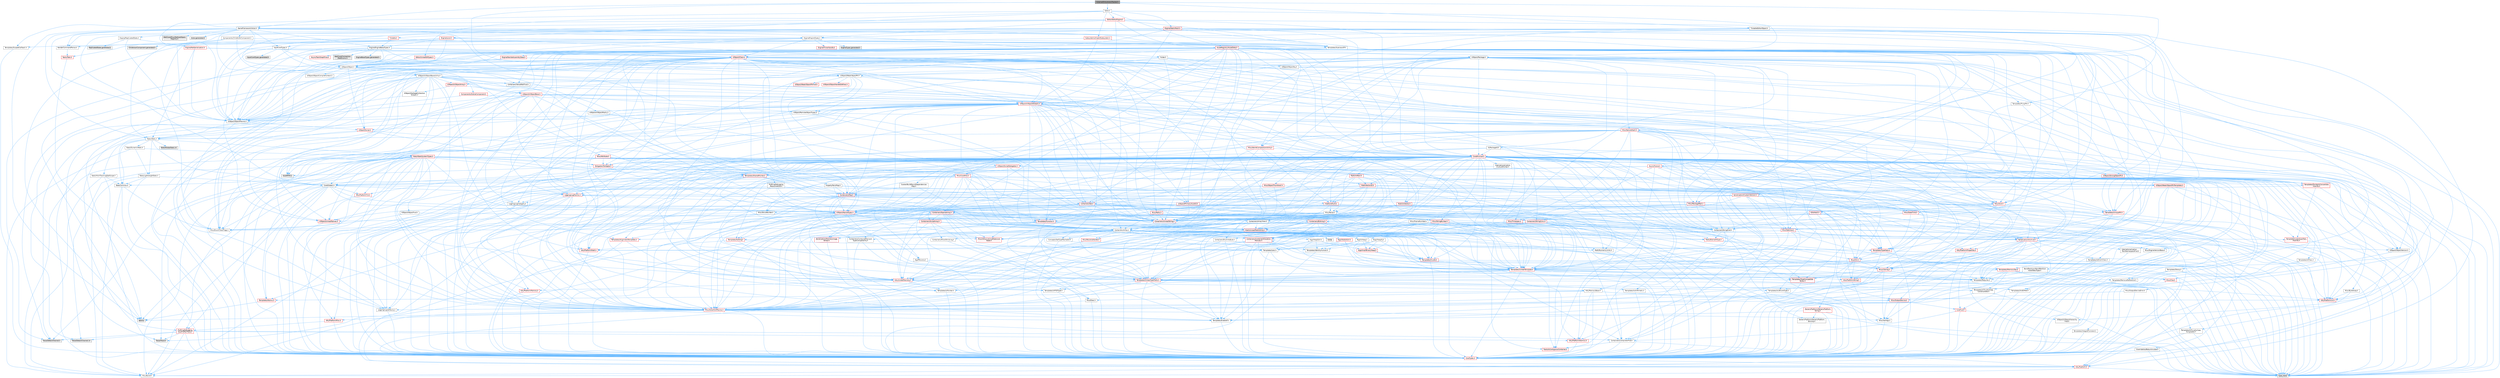 digraph "ExternalDirtyActorsTracker.h"
{
 // INTERACTIVE_SVG=YES
 // LATEX_PDF_SIZE
  bgcolor="transparent";
  edge [fontname=Helvetica,fontsize=10,labelfontname=Helvetica,labelfontsize=10];
  node [fontname=Helvetica,fontsize=10,shape=box,height=0.2,width=0.4];
  Node1 [id="Node000001",label="ExternalDirtyActorsTracker.h",height=0.2,width=0.4,color="gray40", fillcolor="grey60", style="filled", fontcolor="black",tooltip=" "];
  Node1 -> Node2 [id="edge1_Node000001_Node000002",color="steelblue1",style="solid",tooltip=" "];
  Node2 [id="Node000002",label="GameFramework/Actor.h",height=0.2,width=0.4,color="grey40", fillcolor="white", style="filled",URL="$d0/d43/Actor_8h.html",tooltip=" "];
  Node2 -> Node3 [id="edge2_Node000002_Node000003",color="steelblue1",style="solid",tooltip=" "];
  Node3 [id="Node000003",label="Stats/Stats.h",height=0.2,width=0.4,color="grey40", fillcolor="white", style="filled",URL="$dc/d09/Stats_8h.html",tooltip=" "];
  Node3 -> Node4 [id="edge3_Node000003_Node000004",color="steelblue1",style="solid",tooltip=" "];
  Node4 [id="Node000004",label="CoreGlobals.h",height=0.2,width=0.4,color="grey40", fillcolor="white", style="filled",URL="$d5/d8c/CoreGlobals_8h.html",tooltip=" "];
  Node4 -> Node5 [id="edge4_Node000004_Node000005",color="steelblue1",style="solid",tooltip=" "];
  Node5 [id="Node000005",label="Containers/UnrealString.h",height=0.2,width=0.4,color="red", fillcolor="#FFF0F0", style="filled",URL="$d5/dba/UnrealString_8h.html",tooltip=" "];
  Node4 -> Node20 [id="edge5_Node000004_Node000020",color="steelblue1",style="solid",tooltip=" "];
  Node20 [id="Node000020",label="CoreTypes.h",height=0.2,width=0.4,color="red", fillcolor="#FFF0F0", style="filled",URL="$dc/dec/CoreTypes_8h.html",tooltip=" "];
  Node20 -> Node10 [id="edge6_Node000020_Node000010",color="steelblue1",style="solid",tooltip=" "];
  Node10 [id="Node000010",label="HAL/Platform.h",height=0.2,width=0.4,color="red", fillcolor="#FFF0F0", style="filled",URL="$d9/dd0/Platform_8h.html",tooltip=" "];
  Node10 -> Node11 [id="edge7_Node000010_Node000011",color="steelblue1",style="solid",tooltip=" "];
  Node11 [id="Node000011",label="Misc/Build.h",height=0.2,width=0.4,color="grey40", fillcolor="white", style="filled",URL="$d3/dbb/Build_8h.html",tooltip=" "];
  Node10 -> Node13 [id="edge8_Node000010_Node000013",color="steelblue1",style="solid",tooltip=" "];
  Node13 [id="Node000013",label="type_traits",height=0.2,width=0.4,color="grey60", fillcolor="#E0E0E0", style="filled",tooltip=" "];
  Node4 -> Node27 [id="edge9_Node000004_Node000027",color="steelblue1",style="solid",tooltip=" "];
  Node27 [id="Node000027",label="HAL/PlatformTLS.h",height=0.2,width=0.4,color="red", fillcolor="#FFF0F0", style="filled",URL="$d0/def/PlatformTLS_8h.html",tooltip=" "];
  Node27 -> Node20 [id="edge10_Node000027_Node000020",color="steelblue1",style="solid",tooltip=" "];
  Node4 -> Node30 [id="edge11_Node000004_Node000030",color="steelblue1",style="solid",tooltip=" "];
  Node30 [id="Node000030",label="Logging/LogMacros.h",height=0.2,width=0.4,color="red", fillcolor="#FFF0F0", style="filled",URL="$d0/d16/LogMacros_8h.html",tooltip=" "];
  Node30 -> Node5 [id="edge12_Node000030_Node000005",color="steelblue1",style="solid",tooltip=" "];
  Node30 -> Node20 [id="edge13_Node000030_Node000020",color="steelblue1",style="solid",tooltip=" "];
  Node30 -> Node31 [id="edge14_Node000030_Node000031",color="steelblue1",style="solid",tooltip=" "];
  Node31 [id="Node000031",label="Logging/LogCategory.h",height=0.2,width=0.4,color="grey40", fillcolor="white", style="filled",URL="$d9/d36/LogCategory_8h.html",tooltip=" "];
  Node31 -> Node20 [id="edge15_Node000031_Node000020",color="steelblue1",style="solid",tooltip=" "];
  Node31 -> Node32 [id="edge16_Node000031_Node000032",color="steelblue1",style="solid",tooltip=" "];
  Node32 [id="Node000032",label="Logging/LogVerbosity.h",height=0.2,width=0.4,color="grey40", fillcolor="white", style="filled",URL="$d2/d8f/LogVerbosity_8h.html",tooltip=" "];
  Node32 -> Node20 [id="edge17_Node000032_Node000020",color="steelblue1",style="solid",tooltip=" "];
  Node31 -> Node33 [id="edge18_Node000031_Node000033",color="steelblue1",style="solid",tooltip=" "];
  Node33 [id="Node000033",label="UObject/NameTypes.h",height=0.2,width=0.4,color="red", fillcolor="#FFF0F0", style="filled",URL="$d6/d35/NameTypes_8h.html",tooltip=" "];
  Node33 -> Node20 [id="edge19_Node000033_Node000020",color="steelblue1",style="solid",tooltip=" "];
  Node33 -> Node34 [id="edge20_Node000033_Node000034",color="steelblue1",style="solid",tooltip=" "];
  Node34 [id="Node000034",label="Misc/AssertionMacros.h",height=0.2,width=0.4,color="red", fillcolor="#FFF0F0", style="filled",URL="$d0/dfa/AssertionMacros_8h.html",tooltip=" "];
  Node34 -> Node20 [id="edge21_Node000034_Node000020",color="steelblue1",style="solid",tooltip=" "];
  Node34 -> Node10 [id="edge22_Node000034_Node000010",color="steelblue1",style="solid",tooltip=" "];
  Node34 -> Node35 [id="edge23_Node000034_Node000035",color="steelblue1",style="solid",tooltip=" "];
  Node35 [id="Node000035",label="HAL/PlatformMisc.h",height=0.2,width=0.4,color="red", fillcolor="#FFF0F0", style="filled",URL="$d0/df5/PlatformMisc_8h.html",tooltip=" "];
  Node35 -> Node20 [id="edge24_Node000035_Node000020",color="steelblue1",style="solid",tooltip=" "];
  Node35 -> Node59 [id="edge25_Node000035_Node000059",color="steelblue1",style="solid",tooltip=" "];
  Node59 [id="Node000059",label="ProfilingDebugging\l/CpuProfilerTrace.h",height=0.2,width=0.4,color="red", fillcolor="#FFF0F0", style="filled",URL="$da/dcb/CpuProfilerTrace_8h.html",tooltip=" "];
  Node59 -> Node20 [id="edge26_Node000059_Node000020",color="steelblue1",style="solid",tooltip=" "];
  Node59 -> Node9 [id="edge27_Node000059_Node000009",color="steelblue1",style="solid",tooltip=" "];
  Node9 [id="Node000009",label="Containers/ContainersFwd.h",height=0.2,width=0.4,color="grey40", fillcolor="white", style="filled",URL="$d4/d0a/ContainersFwd_8h.html",tooltip=" "];
  Node9 -> Node10 [id="edge28_Node000009_Node000010",color="steelblue1",style="solid",tooltip=" "];
  Node9 -> Node20 [id="edge29_Node000009_Node000020",color="steelblue1",style="solid",tooltip=" "];
  Node9 -> Node24 [id="edge30_Node000009_Node000024",color="steelblue1",style="solid",tooltip=" "];
  Node24 [id="Node000024",label="Traits/IsContiguousContainer.h",height=0.2,width=0.4,color="red", fillcolor="#FFF0F0", style="filled",URL="$d5/d3c/IsContiguousContainer_8h.html",tooltip=" "];
  Node24 -> Node20 [id="edge31_Node000024_Node000020",color="steelblue1",style="solid",tooltip=" "];
  Node59 -> Node60 [id="edge32_Node000059_Node000060",color="steelblue1",style="solid",tooltip=" "];
  Node60 [id="Node000060",label="HAL/PlatformAtomics.h",height=0.2,width=0.4,color="red", fillcolor="#FFF0F0", style="filled",URL="$d3/d36/PlatformAtomics_8h.html",tooltip=" "];
  Node60 -> Node20 [id="edge33_Node000060_Node000020",color="steelblue1",style="solid",tooltip=" "];
  Node59 -> Node11 [id="edge34_Node000059_Node000011",color="steelblue1",style="solid",tooltip=" "];
  Node59 -> Node64 [id="edge35_Node000059_Node000064",color="steelblue1",style="solid",tooltip=" "];
  Node64 [id="Node000064",label="Trace/Detail/Channel.h",height=0.2,width=0.4,color="grey60", fillcolor="#E0E0E0", style="filled",tooltip=" "];
  Node59 -> Node65 [id="edge36_Node000059_Node000065",color="steelblue1",style="solid",tooltip=" "];
  Node65 [id="Node000065",label="Trace/Detail/Channel.inl",height=0.2,width=0.4,color="grey60", fillcolor="#E0E0E0", style="filled",tooltip=" "];
  Node59 -> Node66 [id="edge37_Node000059_Node000066",color="steelblue1",style="solid",tooltip=" "];
  Node66 [id="Node000066",label="Trace/Trace.h",height=0.2,width=0.4,color="grey60", fillcolor="#E0E0E0", style="filled",tooltip=" "];
  Node34 -> Node67 [id="edge38_Node000034_Node000067",color="steelblue1",style="solid",tooltip=" "];
  Node67 [id="Node000067",label="Templates/EnableIf.h",height=0.2,width=0.4,color="grey40", fillcolor="white", style="filled",URL="$d7/d60/EnableIf_8h.html",tooltip=" "];
  Node67 -> Node20 [id="edge39_Node000067_Node000020",color="steelblue1",style="solid",tooltip=" "];
  Node34 -> Node73 [id="edge40_Node000034_Node000073",color="steelblue1",style="solid",tooltip=" "];
  Node73 [id="Node000073",label="Misc/VarArgs.h",height=0.2,width=0.4,color="grey40", fillcolor="white", style="filled",URL="$d5/d6f/VarArgs_8h.html",tooltip=" "];
  Node73 -> Node20 [id="edge41_Node000073_Node000020",color="steelblue1",style="solid",tooltip=" "];
  Node34 -> Node80 [id="edge42_Node000034_Node000080",color="steelblue1",style="solid",tooltip=" "];
  Node80 [id="Node000080",label="atomic",height=0.2,width=0.4,color="grey60", fillcolor="#E0E0E0", style="filled",tooltip=" "];
  Node33 -> Node81 [id="edge43_Node000033_Node000081",color="steelblue1",style="solid",tooltip=" "];
  Node81 [id="Node000081",label="HAL/UnrealMemory.h",height=0.2,width=0.4,color="red", fillcolor="#FFF0F0", style="filled",URL="$d9/d96/UnrealMemory_8h.html",tooltip=" "];
  Node81 -> Node20 [id="edge44_Node000081_Node000020",color="steelblue1",style="solid",tooltip=" "];
  Node81 -> Node85 [id="edge45_Node000081_Node000085",color="steelblue1",style="solid",tooltip=" "];
  Node85 [id="Node000085",label="HAL/MemoryBase.h",height=0.2,width=0.4,color="grey40", fillcolor="white", style="filled",URL="$d6/d9f/MemoryBase_8h.html",tooltip=" "];
  Node85 -> Node20 [id="edge46_Node000085_Node000020",color="steelblue1",style="solid",tooltip=" "];
  Node85 -> Node60 [id="edge47_Node000085_Node000060",color="steelblue1",style="solid",tooltip=" "];
  Node85 -> Node43 [id="edge48_Node000085_Node000043",color="steelblue1",style="solid",tooltip=" "];
  Node43 [id="Node000043",label="HAL/PlatformCrt.h",height=0.2,width=0.4,color="red", fillcolor="#FFF0F0", style="filled",URL="$d8/d75/PlatformCrt_8h.html",tooltip=" "];
  Node85 -> Node86 [id="edge49_Node000085_Node000086",color="steelblue1",style="solid",tooltip=" "];
  Node86 [id="Node000086",label="Misc/Exec.h",height=0.2,width=0.4,color="grey40", fillcolor="white", style="filled",URL="$de/ddb/Exec_8h.html",tooltip=" "];
  Node86 -> Node20 [id="edge50_Node000086_Node000020",color="steelblue1",style="solid",tooltip=" "];
  Node86 -> Node34 [id="edge51_Node000086_Node000034",color="steelblue1",style="solid",tooltip=" "];
  Node85 -> Node87 [id="edge52_Node000085_Node000087",color="steelblue1",style="solid",tooltip=" "];
  Node87 [id="Node000087",label="Misc/OutputDevice.h",height=0.2,width=0.4,color="red", fillcolor="#FFF0F0", style="filled",URL="$d7/d32/OutputDevice_8h.html",tooltip=" "];
  Node87 -> Node39 [id="edge53_Node000087_Node000039",color="steelblue1",style="solid",tooltip=" "];
  Node39 [id="Node000039",label="CoreFwd.h",height=0.2,width=0.4,color="red", fillcolor="#FFF0F0", style="filled",URL="$d1/d1e/CoreFwd_8h.html",tooltip=" "];
  Node39 -> Node20 [id="edge54_Node000039_Node000020",color="steelblue1",style="solid",tooltip=" "];
  Node39 -> Node9 [id="edge55_Node000039_Node000009",color="steelblue1",style="solid",tooltip=" "];
  Node39 -> Node41 [id="edge56_Node000039_Node000041",color="steelblue1",style="solid",tooltip=" "];
  Node41 [id="Node000041",label="UObject/UObjectHierarchy\lFwd.h",height=0.2,width=0.4,color="grey40", fillcolor="white", style="filled",URL="$d3/d13/UObjectHierarchyFwd_8h.html",tooltip=" "];
  Node87 -> Node20 [id="edge57_Node000087_Node000020",color="steelblue1",style="solid",tooltip=" "];
  Node87 -> Node32 [id="edge58_Node000087_Node000032",color="steelblue1",style="solid",tooltip=" "];
  Node87 -> Node73 [id="edge59_Node000087_Node000073",color="steelblue1",style="solid",tooltip=" "];
  Node85 -> Node88 [id="edge60_Node000085_Node000088",color="steelblue1",style="solid",tooltip=" "];
  Node88 [id="Node000088",label="Templates/Atomic.h",height=0.2,width=0.4,color="red", fillcolor="#FFF0F0", style="filled",URL="$d3/d91/Atomic_8h.html",tooltip=" "];
  Node88 -> Node80 [id="edge61_Node000088_Node000080",color="steelblue1",style="solid",tooltip=" "];
  Node81 -> Node97 [id="edge62_Node000081_Node000097",color="steelblue1",style="solid",tooltip=" "];
  Node97 [id="Node000097",label="HAL/PlatformMemory.h",height=0.2,width=0.4,color="red", fillcolor="#FFF0F0", style="filled",URL="$de/d68/PlatformMemory_8h.html",tooltip=" "];
  Node97 -> Node20 [id="edge63_Node000097_Node000020",color="steelblue1",style="solid",tooltip=" "];
  Node81 -> Node100 [id="edge64_Node000081_Node000100",color="steelblue1",style="solid",tooltip=" "];
  Node100 [id="Node000100",label="Templates/IsPointer.h",height=0.2,width=0.4,color="grey40", fillcolor="white", style="filled",URL="$d7/d05/IsPointer_8h.html",tooltip=" "];
  Node100 -> Node20 [id="edge65_Node000100_Node000020",color="steelblue1",style="solid",tooltip=" "];
  Node33 -> Node101 [id="edge66_Node000033_Node000101",color="steelblue1",style="solid",tooltip=" "];
  Node101 [id="Node000101",label="Templates/UnrealTypeTraits.h",height=0.2,width=0.4,color="red", fillcolor="#FFF0F0", style="filled",URL="$d2/d2d/UnrealTypeTraits_8h.html",tooltip=" "];
  Node101 -> Node20 [id="edge67_Node000101_Node000020",color="steelblue1",style="solid",tooltip=" "];
  Node101 -> Node100 [id="edge68_Node000101_Node000100",color="steelblue1",style="solid",tooltip=" "];
  Node101 -> Node34 [id="edge69_Node000101_Node000034",color="steelblue1",style="solid",tooltip=" "];
  Node101 -> Node93 [id="edge70_Node000101_Node000093",color="steelblue1",style="solid",tooltip=" "];
  Node93 [id="Node000093",label="Templates/AndOrNot.h",height=0.2,width=0.4,color="grey40", fillcolor="white", style="filled",URL="$db/d0a/AndOrNot_8h.html",tooltip=" "];
  Node93 -> Node20 [id="edge71_Node000093_Node000020",color="steelblue1",style="solid",tooltip=" "];
  Node101 -> Node67 [id="edge72_Node000101_Node000067",color="steelblue1",style="solid",tooltip=" "];
  Node101 -> Node102 [id="edge73_Node000101_Node000102",color="steelblue1",style="solid",tooltip=" "];
  Node102 [id="Node000102",label="Templates/IsArithmetic.h",height=0.2,width=0.4,color="grey40", fillcolor="white", style="filled",URL="$d2/d5d/IsArithmetic_8h.html",tooltip=" "];
  Node102 -> Node20 [id="edge74_Node000102_Node000020",color="steelblue1",style="solid",tooltip=" "];
  Node101 -> Node104 [id="edge75_Node000101_Node000104",color="steelblue1",style="solid",tooltip=" "];
  Node104 [id="Node000104",label="Templates/IsPODType.h",height=0.2,width=0.4,color="grey40", fillcolor="white", style="filled",URL="$d7/db1/IsPODType_8h.html",tooltip=" "];
  Node104 -> Node20 [id="edge76_Node000104_Node000020",color="steelblue1",style="solid",tooltip=" "];
  Node101 -> Node105 [id="edge77_Node000101_Node000105",color="steelblue1",style="solid",tooltip=" "];
  Node105 [id="Node000105",label="Templates/IsUECoreType.h",height=0.2,width=0.4,color="grey40", fillcolor="white", style="filled",URL="$d1/db8/IsUECoreType_8h.html",tooltip=" "];
  Node105 -> Node20 [id="edge78_Node000105_Node000020",color="steelblue1",style="solid",tooltip=" "];
  Node105 -> Node13 [id="edge79_Node000105_Node000013",color="steelblue1",style="solid",tooltip=" "];
  Node101 -> Node94 [id="edge80_Node000101_Node000094",color="steelblue1",style="solid",tooltip=" "];
  Node94 [id="Node000094",label="Templates/IsTriviallyCopy\lConstructible.h",height=0.2,width=0.4,color="grey40", fillcolor="white", style="filled",URL="$d3/d78/IsTriviallyCopyConstructible_8h.html",tooltip=" "];
  Node94 -> Node20 [id="edge81_Node000094_Node000020",color="steelblue1",style="solid",tooltip=" "];
  Node94 -> Node13 [id="edge82_Node000094_Node000013",color="steelblue1",style="solid",tooltip=" "];
  Node33 -> Node106 [id="edge83_Node000033_Node000106",color="steelblue1",style="solid",tooltip=" "];
  Node106 [id="Node000106",label="Templates/UnrealTemplate.h",height=0.2,width=0.4,color="red", fillcolor="#FFF0F0", style="filled",URL="$d4/d24/UnrealTemplate_8h.html",tooltip=" "];
  Node106 -> Node20 [id="edge84_Node000106_Node000020",color="steelblue1",style="solid",tooltip=" "];
  Node106 -> Node100 [id="edge85_Node000106_Node000100",color="steelblue1",style="solid",tooltip=" "];
  Node106 -> Node81 [id="edge86_Node000106_Node000081",color="steelblue1",style="solid",tooltip=" "];
  Node106 -> Node101 [id="edge87_Node000106_Node000101",color="steelblue1",style="solid",tooltip=" "];
  Node106 -> Node109 [id="edge88_Node000106_Node000109",color="steelblue1",style="solid",tooltip=" "];
  Node109 [id="Node000109",label="Templates/RemoveReference.h",height=0.2,width=0.4,color="grey40", fillcolor="white", style="filled",URL="$da/dbe/RemoveReference_8h.html",tooltip=" "];
  Node109 -> Node20 [id="edge89_Node000109_Node000020",color="steelblue1",style="solid",tooltip=" "];
  Node106 -> Node75 [id="edge90_Node000106_Node000075",color="steelblue1",style="solid",tooltip=" "];
  Node75 [id="Node000075",label="Templates/Requires.h",height=0.2,width=0.4,color="grey40", fillcolor="white", style="filled",URL="$dc/d96/Requires_8h.html",tooltip=" "];
  Node75 -> Node67 [id="edge91_Node000075_Node000067",color="steelblue1",style="solid",tooltip=" "];
  Node75 -> Node13 [id="edge92_Node000075_Node000013",color="steelblue1",style="solid",tooltip=" "];
  Node106 -> Node110 [id="edge93_Node000106_Node000110",color="steelblue1",style="solid",tooltip=" "];
  Node110 [id="Node000110",label="Templates/TypeCompatible\lBytes.h",height=0.2,width=0.4,color="red", fillcolor="#FFF0F0", style="filled",URL="$df/d0a/TypeCompatibleBytes_8h.html",tooltip=" "];
  Node110 -> Node20 [id="edge94_Node000110_Node000020",color="steelblue1",style="solid",tooltip=" "];
  Node110 -> Node13 [id="edge95_Node000110_Node000013",color="steelblue1",style="solid",tooltip=" "];
  Node106 -> Node24 [id="edge96_Node000106_Node000024",color="steelblue1",style="solid",tooltip=" "];
  Node106 -> Node13 [id="edge97_Node000106_Node000013",color="steelblue1",style="solid",tooltip=" "];
  Node33 -> Node5 [id="edge98_Node000033_Node000005",color="steelblue1",style="solid",tooltip=" "];
  Node33 -> Node115 [id="edge99_Node000033_Node000115",color="steelblue1",style="solid",tooltip=" "];
  Node115 [id="Node000115",label="Containers/StringConv.h",height=0.2,width=0.4,color="red", fillcolor="#FFF0F0", style="filled",URL="$d3/ddf/StringConv_8h.html",tooltip=" "];
  Node115 -> Node20 [id="edge100_Node000115_Node000020",color="steelblue1",style="solid",tooltip=" "];
  Node115 -> Node34 [id="edge101_Node000115_Node000034",color="steelblue1",style="solid",tooltip=" "];
  Node115 -> Node116 [id="edge102_Node000115_Node000116",color="steelblue1",style="solid",tooltip=" "];
  Node116 [id="Node000116",label="Containers/ContainerAllocation\lPolicies.h",height=0.2,width=0.4,color="red", fillcolor="#FFF0F0", style="filled",URL="$d7/dff/ContainerAllocationPolicies_8h.html",tooltip=" "];
  Node116 -> Node20 [id="edge103_Node000116_Node000020",color="steelblue1",style="solid",tooltip=" "];
  Node116 -> Node116 [id="edge104_Node000116_Node000116",color="steelblue1",style="solid",tooltip=" "];
  Node116 -> Node118 [id="edge105_Node000116_Node000118",color="steelblue1",style="solid",tooltip=" "];
  Node118 [id="Node000118",label="HAL/PlatformMath.h",height=0.2,width=0.4,color="red", fillcolor="#FFF0F0", style="filled",URL="$dc/d53/PlatformMath_8h.html",tooltip=" "];
  Node118 -> Node20 [id="edge106_Node000118_Node000020",color="steelblue1",style="solid",tooltip=" "];
  Node116 -> Node81 [id="edge107_Node000116_Node000081",color="steelblue1",style="solid",tooltip=" "];
  Node116 -> Node53 [id="edge108_Node000116_Node000053",color="steelblue1",style="solid",tooltip=" "];
  Node53 [id="Node000053",label="Math/NumericLimits.h",height=0.2,width=0.4,color="grey40", fillcolor="white", style="filled",URL="$df/d1b/NumericLimits_8h.html",tooltip=" "];
  Node53 -> Node20 [id="edge109_Node000053_Node000020",color="steelblue1",style="solid",tooltip=" "];
  Node116 -> Node34 [id="edge110_Node000116_Node000034",color="steelblue1",style="solid",tooltip=" "];
  Node116 -> Node127 [id="edge111_Node000116_Node000127",color="steelblue1",style="solid",tooltip=" "];
  Node127 [id="Node000127",label="Templates/MemoryOps.h",height=0.2,width=0.4,color="red", fillcolor="#FFF0F0", style="filled",URL="$db/dea/MemoryOps_8h.html",tooltip=" "];
  Node127 -> Node20 [id="edge112_Node000127_Node000020",color="steelblue1",style="solid",tooltip=" "];
  Node127 -> Node81 [id="edge113_Node000127_Node000081",color="steelblue1",style="solid",tooltip=" "];
  Node127 -> Node95 [id="edge114_Node000127_Node000095",color="steelblue1",style="solid",tooltip=" "];
  Node95 [id="Node000095",label="Templates/IsTriviallyCopy\lAssignable.h",height=0.2,width=0.4,color="grey40", fillcolor="white", style="filled",URL="$d2/df2/IsTriviallyCopyAssignable_8h.html",tooltip=" "];
  Node95 -> Node20 [id="edge115_Node000095_Node000020",color="steelblue1",style="solid",tooltip=" "];
  Node95 -> Node13 [id="edge116_Node000095_Node000013",color="steelblue1",style="solid",tooltip=" "];
  Node127 -> Node94 [id="edge117_Node000127_Node000094",color="steelblue1",style="solid",tooltip=" "];
  Node127 -> Node75 [id="edge118_Node000127_Node000075",color="steelblue1",style="solid",tooltip=" "];
  Node127 -> Node101 [id="edge119_Node000127_Node000101",color="steelblue1",style="solid",tooltip=" "];
  Node127 -> Node13 [id="edge120_Node000127_Node000013",color="steelblue1",style="solid",tooltip=" "];
  Node116 -> Node110 [id="edge121_Node000116_Node000110",color="steelblue1",style="solid",tooltip=" "];
  Node116 -> Node13 [id="edge122_Node000116_Node000013",color="steelblue1",style="solid",tooltip=" "];
  Node115 -> Node128 [id="edge123_Node000115_Node000128",color="steelblue1",style="solid",tooltip=" "];
  Node128 [id="Node000128",label="Containers/Array.h",height=0.2,width=0.4,color="grey40", fillcolor="white", style="filled",URL="$df/dd0/Array_8h.html",tooltip=" "];
  Node128 -> Node20 [id="edge124_Node000128_Node000020",color="steelblue1",style="solid",tooltip=" "];
  Node128 -> Node34 [id="edge125_Node000128_Node000034",color="steelblue1",style="solid",tooltip=" "];
  Node128 -> Node129 [id="edge126_Node000128_Node000129",color="steelblue1",style="solid",tooltip=" "];
  Node129 [id="Node000129",label="Misc/IntrusiveUnsetOptional\lState.h",height=0.2,width=0.4,color="red", fillcolor="#FFF0F0", style="filled",URL="$d2/d0a/IntrusiveUnsetOptionalState_8h.html",tooltip=" "];
  Node128 -> Node131 [id="edge127_Node000128_Node000131",color="steelblue1",style="solid",tooltip=" "];
  Node131 [id="Node000131",label="Misc/ReverseIterate.h",height=0.2,width=0.4,color="red", fillcolor="#FFF0F0", style="filled",URL="$db/de3/ReverseIterate_8h.html",tooltip=" "];
  Node131 -> Node10 [id="edge128_Node000131_Node000010",color="steelblue1",style="solid",tooltip=" "];
  Node128 -> Node81 [id="edge129_Node000128_Node000081",color="steelblue1",style="solid",tooltip=" "];
  Node128 -> Node101 [id="edge130_Node000128_Node000101",color="steelblue1",style="solid",tooltip=" "];
  Node128 -> Node106 [id="edge131_Node000128_Node000106",color="steelblue1",style="solid",tooltip=" "];
  Node128 -> Node133 [id="edge132_Node000128_Node000133",color="steelblue1",style="solid",tooltip=" "];
  Node133 [id="Node000133",label="Containers/AllowShrinking.h",height=0.2,width=0.4,color="grey40", fillcolor="white", style="filled",URL="$d7/d1a/AllowShrinking_8h.html",tooltip=" "];
  Node133 -> Node20 [id="edge133_Node000133_Node000020",color="steelblue1",style="solid",tooltip=" "];
  Node128 -> Node116 [id="edge134_Node000128_Node000116",color="steelblue1",style="solid",tooltip=" "];
  Node128 -> Node134 [id="edge135_Node000128_Node000134",color="steelblue1",style="solid",tooltip=" "];
  Node134 [id="Node000134",label="Containers/ContainerElement\lTypeCompatibility.h",height=0.2,width=0.4,color="grey40", fillcolor="white", style="filled",URL="$df/ddf/ContainerElementTypeCompatibility_8h.html",tooltip=" "];
  Node134 -> Node20 [id="edge136_Node000134_Node000020",color="steelblue1",style="solid",tooltip=" "];
  Node134 -> Node101 [id="edge137_Node000134_Node000101",color="steelblue1",style="solid",tooltip=" "];
  Node128 -> Node135 [id="edge138_Node000128_Node000135",color="steelblue1",style="solid",tooltip=" "];
  Node135 [id="Node000135",label="Serialization/Archive.h",height=0.2,width=0.4,color="red", fillcolor="#FFF0F0", style="filled",URL="$d7/d3b/Archive_8h.html",tooltip=" "];
  Node135 -> Node39 [id="edge139_Node000135_Node000039",color="steelblue1",style="solid",tooltip=" "];
  Node135 -> Node20 [id="edge140_Node000135_Node000020",color="steelblue1",style="solid",tooltip=" "];
  Node135 -> Node136 [id="edge141_Node000135_Node000136",color="steelblue1",style="solid",tooltip=" "];
  Node136 [id="Node000136",label="HAL/PlatformProperties.h",height=0.2,width=0.4,color="red", fillcolor="#FFF0F0", style="filled",URL="$d9/db0/PlatformProperties_8h.html",tooltip=" "];
  Node136 -> Node20 [id="edge142_Node000136_Node000020",color="steelblue1",style="solid",tooltip=" "];
  Node135 -> Node139 [id="edge143_Node000135_Node000139",color="steelblue1",style="solid",tooltip=" "];
  Node139 [id="Node000139",label="Internationalization\l/TextNamespaceFwd.h",height=0.2,width=0.4,color="grey40", fillcolor="white", style="filled",URL="$d8/d97/TextNamespaceFwd_8h.html",tooltip=" "];
  Node139 -> Node20 [id="edge144_Node000139_Node000020",color="steelblue1",style="solid",tooltip=" "];
  Node135 -> Node34 [id="edge145_Node000135_Node000034",color="steelblue1",style="solid",tooltip=" "];
  Node135 -> Node11 [id="edge146_Node000135_Node000011",color="steelblue1",style="solid",tooltip=" "];
  Node135 -> Node140 [id="edge147_Node000135_Node000140",color="steelblue1",style="solid",tooltip=" "];
  Node140 [id="Node000140",label="Misc/EngineVersionBase.h",height=0.2,width=0.4,color="grey40", fillcolor="white", style="filled",URL="$d5/d2b/EngineVersionBase_8h.html",tooltip=" "];
  Node140 -> Node20 [id="edge148_Node000140_Node000020",color="steelblue1",style="solid",tooltip=" "];
  Node135 -> Node73 [id="edge149_Node000135_Node000073",color="steelblue1",style="solid",tooltip=" "];
  Node135 -> Node67 [id="edge150_Node000135_Node000067",color="steelblue1",style="solid",tooltip=" "];
  Node135 -> Node143 [id="edge151_Node000135_Node000143",color="steelblue1",style="solid",tooltip=" "];
  Node143 [id="Node000143",label="Templates/IsEnumClass.h",height=0.2,width=0.4,color="grey40", fillcolor="white", style="filled",URL="$d7/d15/IsEnumClass_8h.html",tooltip=" "];
  Node143 -> Node20 [id="edge152_Node000143_Node000020",color="steelblue1",style="solid",tooltip=" "];
  Node143 -> Node93 [id="edge153_Node000143_Node000093",color="steelblue1",style="solid",tooltip=" "];
  Node135 -> Node106 [id="edge154_Node000135_Node000106",color="steelblue1",style="solid",tooltip=" "];
  Node135 -> Node144 [id="edge155_Node000135_Node000144",color="steelblue1",style="solid",tooltip=" "];
  Node144 [id="Node000144",label="UObject/ObjectVersion.h",height=0.2,width=0.4,color="grey40", fillcolor="white", style="filled",URL="$da/d63/ObjectVersion_8h.html",tooltip=" "];
  Node144 -> Node20 [id="edge156_Node000144_Node000020",color="steelblue1",style="solid",tooltip=" "];
  Node128 -> Node145 [id="edge157_Node000128_Node000145",color="steelblue1",style="solid",tooltip=" "];
  Node145 [id="Node000145",label="Serialization/MemoryImage\lWriter.h",height=0.2,width=0.4,color="red", fillcolor="#FFF0F0", style="filled",URL="$d0/d08/MemoryImageWriter_8h.html",tooltip=" "];
  Node145 -> Node20 [id="edge158_Node000145_Node000020",color="steelblue1",style="solid",tooltip=" "];
  Node128 -> Node159 [id="edge159_Node000128_Node000159",color="steelblue1",style="solid",tooltip=" "];
  Node159 [id="Node000159",label="Algo/Heapify.h",height=0.2,width=0.4,color="grey40", fillcolor="white", style="filled",URL="$d0/d2a/Heapify_8h.html",tooltip=" "];
  Node159 -> Node160 [id="edge160_Node000159_Node000160",color="steelblue1",style="solid",tooltip=" "];
  Node160 [id="Node000160",label="Algo/Impl/BinaryHeap.h",height=0.2,width=0.4,color="red", fillcolor="#FFF0F0", style="filled",URL="$d7/da3/Algo_2Impl_2BinaryHeap_8h.html",tooltip=" "];
  Node160 -> Node161 [id="edge161_Node000160_Node000161",color="steelblue1",style="solid",tooltip=" "];
  Node161 [id="Node000161",label="Templates/Invoke.h",height=0.2,width=0.4,color="red", fillcolor="#FFF0F0", style="filled",URL="$d7/deb/Invoke_8h.html",tooltip=" "];
  Node161 -> Node20 [id="edge162_Node000161_Node000020",color="steelblue1",style="solid",tooltip=" "];
  Node161 -> Node106 [id="edge163_Node000161_Node000106",color="steelblue1",style="solid",tooltip=" "];
  Node161 -> Node13 [id="edge164_Node000161_Node000013",color="steelblue1",style="solid",tooltip=" "];
  Node160 -> Node13 [id="edge165_Node000160_Node000013",color="steelblue1",style="solid",tooltip=" "];
  Node159 -> Node165 [id="edge166_Node000159_Node000165",color="steelblue1",style="solid",tooltip=" "];
  Node165 [id="Node000165",label="Templates/IdentityFunctor.h",height=0.2,width=0.4,color="grey40", fillcolor="white", style="filled",URL="$d7/d2e/IdentityFunctor_8h.html",tooltip=" "];
  Node165 -> Node10 [id="edge167_Node000165_Node000010",color="steelblue1",style="solid",tooltip=" "];
  Node159 -> Node161 [id="edge168_Node000159_Node000161",color="steelblue1",style="solid",tooltip=" "];
  Node159 -> Node166 [id="edge169_Node000159_Node000166",color="steelblue1",style="solid",tooltip=" "];
  Node166 [id="Node000166",label="Templates/Less.h",height=0.2,width=0.4,color="grey40", fillcolor="white", style="filled",URL="$de/dc8/Less_8h.html",tooltip=" "];
  Node166 -> Node20 [id="edge170_Node000166_Node000020",color="steelblue1",style="solid",tooltip=" "];
  Node166 -> Node106 [id="edge171_Node000166_Node000106",color="steelblue1",style="solid",tooltip=" "];
  Node159 -> Node106 [id="edge172_Node000159_Node000106",color="steelblue1",style="solid",tooltip=" "];
  Node128 -> Node167 [id="edge173_Node000128_Node000167",color="steelblue1",style="solid",tooltip=" "];
  Node167 [id="Node000167",label="Algo/HeapSort.h",height=0.2,width=0.4,color="grey40", fillcolor="white", style="filled",URL="$d3/d92/HeapSort_8h.html",tooltip=" "];
  Node167 -> Node160 [id="edge174_Node000167_Node000160",color="steelblue1",style="solid",tooltip=" "];
  Node167 -> Node165 [id="edge175_Node000167_Node000165",color="steelblue1",style="solid",tooltip=" "];
  Node167 -> Node166 [id="edge176_Node000167_Node000166",color="steelblue1",style="solid",tooltip=" "];
  Node167 -> Node106 [id="edge177_Node000167_Node000106",color="steelblue1",style="solid",tooltip=" "];
  Node128 -> Node168 [id="edge178_Node000128_Node000168",color="steelblue1",style="solid",tooltip=" "];
  Node168 [id="Node000168",label="Algo/IsHeap.h",height=0.2,width=0.4,color="grey40", fillcolor="white", style="filled",URL="$de/d32/IsHeap_8h.html",tooltip=" "];
  Node168 -> Node160 [id="edge179_Node000168_Node000160",color="steelblue1",style="solid",tooltip=" "];
  Node168 -> Node165 [id="edge180_Node000168_Node000165",color="steelblue1",style="solid",tooltip=" "];
  Node168 -> Node161 [id="edge181_Node000168_Node000161",color="steelblue1",style="solid",tooltip=" "];
  Node168 -> Node166 [id="edge182_Node000168_Node000166",color="steelblue1",style="solid",tooltip=" "];
  Node168 -> Node106 [id="edge183_Node000168_Node000106",color="steelblue1",style="solid",tooltip=" "];
  Node128 -> Node160 [id="edge184_Node000128_Node000160",color="steelblue1",style="solid",tooltip=" "];
  Node128 -> Node169 [id="edge185_Node000128_Node000169",color="steelblue1",style="solid",tooltip=" "];
  Node169 [id="Node000169",label="Algo/StableSort.h",height=0.2,width=0.4,color="red", fillcolor="#FFF0F0", style="filled",URL="$d7/d3c/StableSort_8h.html",tooltip=" "];
  Node169 -> Node165 [id="edge186_Node000169_Node000165",color="steelblue1",style="solid",tooltip=" "];
  Node169 -> Node161 [id="edge187_Node000169_Node000161",color="steelblue1",style="solid",tooltip=" "];
  Node169 -> Node166 [id="edge188_Node000169_Node000166",color="steelblue1",style="solid",tooltip=" "];
  Node169 -> Node106 [id="edge189_Node000169_Node000106",color="steelblue1",style="solid",tooltip=" "];
  Node128 -> Node172 [id="edge190_Node000128_Node000172",color="steelblue1",style="solid",tooltip=" "];
  Node172 [id="Node000172",label="Concepts/GetTypeHashable.h",height=0.2,width=0.4,color="grey40", fillcolor="white", style="filled",URL="$d3/da2/GetTypeHashable_8h.html",tooltip=" "];
  Node172 -> Node20 [id="edge191_Node000172_Node000020",color="steelblue1",style="solid",tooltip=" "];
  Node172 -> Node150 [id="edge192_Node000172_Node000150",color="steelblue1",style="solid",tooltip=" "];
  Node150 [id="Node000150",label="Templates/TypeHash.h",height=0.2,width=0.4,color="red", fillcolor="#FFF0F0", style="filled",URL="$d1/d62/TypeHash_8h.html",tooltip=" "];
  Node150 -> Node20 [id="edge193_Node000150_Node000020",color="steelblue1",style="solid",tooltip=" "];
  Node150 -> Node75 [id="edge194_Node000150_Node000075",color="steelblue1",style="solid",tooltip=" "];
  Node150 -> Node151 [id="edge195_Node000150_Node000151",color="steelblue1",style="solid",tooltip=" "];
  Node151 [id="Node000151",label="Misc/Crc.h",height=0.2,width=0.4,color="red", fillcolor="#FFF0F0", style="filled",URL="$d4/dd2/Crc_8h.html",tooltip=" "];
  Node151 -> Node20 [id="edge196_Node000151_Node000020",color="steelblue1",style="solid",tooltip=" "];
  Node151 -> Node83 [id="edge197_Node000151_Node000083",color="steelblue1",style="solid",tooltip=" "];
  Node83 [id="Node000083",label="HAL/PlatformString.h",height=0.2,width=0.4,color="red", fillcolor="#FFF0F0", style="filled",URL="$db/db5/PlatformString_8h.html",tooltip=" "];
  Node83 -> Node20 [id="edge198_Node000083_Node000020",color="steelblue1",style="solid",tooltip=" "];
  Node151 -> Node34 [id="edge199_Node000151_Node000034",color="steelblue1",style="solid",tooltip=" "];
  Node151 -> Node152 [id="edge200_Node000151_Node000152",color="steelblue1",style="solid",tooltip=" "];
  Node152 [id="Node000152",label="Misc/CString.h",height=0.2,width=0.4,color="red", fillcolor="#FFF0F0", style="filled",URL="$d2/d49/CString_8h.html",tooltip=" "];
  Node152 -> Node20 [id="edge201_Node000152_Node000020",color="steelblue1",style="solid",tooltip=" "];
  Node152 -> Node43 [id="edge202_Node000152_Node000043",color="steelblue1",style="solid",tooltip=" "];
  Node152 -> Node83 [id="edge203_Node000152_Node000083",color="steelblue1",style="solid",tooltip=" "];
  Node152 -> Node34 [id="edge204_Node000152_Node000034",color="steelblue1",style="solid",tooltip=" "];
  Node152 -> Node153 [id="edge205_Node000152_Node000153",color="steelblue1",style="solid",tooltip=" "];
  Node153 [id="Node000153",label="Misc/Char.h",height=0.2,width=0.4,color="red", fillcolor="#FFF0F0", style="filled",URL="$d0/d58/Char_8h.html",tooltip=" "];
  Node153 -> Node20 [id="edge206_Node000153_Node000020",color="steelblue1",style="solid",tooltip=" "];
  Node153 -> Node13 [id="edge207_Node000153_Node000013",color="steelblue1",style="solid",tooltip=" "];
  Node152 -> Node73 [id="edge208_Node000152_Node000073",color="steelblue1",style="solid",tooltip=" "];
  Node151 -> Node153 [id="edge209_Node000151_Node000153",color="steelblue1",style="solid",tooltip=" "];
  Node151 -> Node101 [id="edge210_Node000151_Node000101",color="steelblue1",style="solid",tooltip=" "];
  Node150 -> Node13 [id="edge211_Node000150_Node000013",color="steelblue1",style="solid",tooltip=" "];
  Node128 -> Node165 [id="edge212_Node000128_Node000165",color="steelblue1",style="solid",tooltip=" "];
  Node128 -> Node161 [id="edge213_Node000128_Node000161",color="steelblue1",style="solid",tooltip=" "];
  Node128 -> Node166 [id="edge214_Node000128_Node000166",color="steelblue1",style="solid",tooltip=" "];
  Node128 -> Node173 [id="edge215_Node000128_Node000173",color="steelblue1",style="solid",tooltip=" "];
  Node173 [id="Node000173",label="Templates/LosesQualifiers\lFromTo.h",height=0.2,width=0.4,color="red", fillcolor="#FFF0F0", style="filled",URL="$d2/db3/LosesQualifiersFromTo_8h.html",tooltip=" "];
  Node173 -> Node13 [id="edge216_Node000173_Node000013",color="steelblue1",style="solid",tooltip=" "];
  Node128 -> Node75 [id="edge217_Node000128_Node000075",color="steelblue1",style="solid",tooltip=" "];
  Node128 -> Node174 [id="edge218_Node000128_Node000174",color="steelblue1",style="solid",tooltip=" "];
  Node174 [id="Node000174",label="Templates/Sorting.h",height=0.2,width=0.4,color="red", fillcolor="#FFF0F0", style="filled",URL="$d3/d9e/Sorting_8h.html",tooltip=" "];
  Node174 -> Node20 [id="edge219_Node000174_Node000020",color="steelblue1",style="solid",tooltip=" "];
  Node174 -> Node118 [id="edge220_Node000174_Node000118",color="steelblue1",style="solid",tooltip=" "];
  Node174 -> Node166 [id="edge221_Node000174_Node000166",color="steelblue1",style="solid",tooltip=" "];
  Node128 -> Node178 [id="edge222_Node000128_Node000178",color="steelblue1",style="solid",tooltip=" "];
  Node178 [id="Node000178",label="Templates/AlignmentTemplates.h",height=0.2,width=0.4,color="red", fillcolor="#FFF0F0", style="filled",URL="$dd/d32/AlignmentTemplates_8h.html",tooltip=" "];
  Node178 -> Node20 [id="edge223_Node000178_Node000020",color="steelblue1",style="solid",tooltip=" "];
  Node178 -> Node100 [id="edge224_Node000178_Node000100",color="steelblue1",style="solid",tooltip=" "];
  Node128 -> Node38 [id="edge225_Node000128_Node000038",color="steelblue1",style="solid",tooltip=" "];
  Node38 [id="Node000038",label="Traits/ElementType.h",height=0.2,width=0.4,color="red", fillcolor="#FFF0F0", style="filled",URL="$d5/d4f/ElementType_8h.html",tooltip=" "];
  Node38 -> Node10 [id="edge226_Node000038_Node000010",color="steelblue1",style="solid",tooltip=" "];
  Node38 -> Node13 [id="edge227_Node000038_Node000013",color="steelblue1",style="solid",tooltip=" "];
  Node128 -> Node124 [id="edge228_Node000128_Node000124",color="steelblue1",style="solid",tooltip=" "];
  Node124 [id="Node000124",label="limits",height=0.2,width=0.4,color="grey60", fillcolor="#E0E0E0", style="filled",tooltip=" "];
  Node128 -> Node13 [id="edge229_Node000128_Node000013",color="steelblue1",style="solid",tooltip=" "];
  Node115 -> Node152 [id="edge230_Node000115_Node000152",color="steelblue1",style="solid",tooltip=" "];
  Node115 -> Node106 [id="edge231_Node000115_Node000106",color="steelblue1",style="solid",tooltip=" "];
  Node115 -> Node101 [id="edge232_Node000115_Node000101",color="steelblue1",style="solid",tooltip=" "];
  Node115 -> Node38 [id="edge233_Node000115_Node000038",color="steelblue1",style="solid",tooltip=" "];
  Node115 -> Node24 [id="edge234_Node000115_Node000024",color="steelblue1",style="solid",tooltip=" "];
  Node115 -> Node13 [id="edge235_Node000115_Node000013",color="steelblue1",style="solid",tooltip=" "];
  Node33 -> Node37 [id="edge236_Node000033_Node000037",color="steelblue1",style="solid",tooltip=" "];
  Node37 [id="Node000037",label="Containers/StringFwd.h",height=0.2,width=0.4,color="grey40", fillcolor="white", style="filled",URL="$df/d37/StringFwd_8h.html",tooltip=" "];
  Node37 -> Node20 [id="edge237_Node000037_Node000020",color="steelblue1",style="solid",tooltip=" "];
  Node37 -> Node38 [id="edge238_Node000037_Node000038",color="steelblue1",style="solid",tooltip=" "];
  Node37 -> Node24 [id="edge239_Node000037_Node000024",color="steelblue1",style="solid",tooltip=" "];
  Node33 -> Node180 [id="edge240_Node000033_Node000180",color="steelblue1",style="solid",tooltip=" "];
  Node180 [id="Node000180",label="UObject/UnrealNames.h",height=0.2,width=0.4,color="red", fillcolor="#FFF0F0", style="filled",URL="$d8/db1/UnrealNames_8h.html",tooltip=" "];
  Node180 -> Node20 [id="edge241_Node000180_Node000020",color="steelblue1",style="solid",tooltip=" "];
  Node33 -> Node88 [id="edge242_Node000033_Node000088",color="steelblue1",style="solid",tooltip=" "];
  Node33 -> Node129 [id="edge243_Node000033_Node000129",color="steelblue1",style="solid",tooltip=" "];
  Node33 -> Node182 [id="edge244_Node000033_Node000182",color="steelblue1",style="solid",tooltip=" "];
  Node182 [id="Node000182",label="Misc/StringBuilder.h",height=0.2,width=0.4,color="red", fillcolor="#FFF0F0", style="filled",URL="$d4/d52/StringBuilder_8h.html",tooltip=" "];
  Node182 -> Node37 [id="edge245_Node000182_Node000037",color="steelblue1",style="solid",tooltip=" "];
  Node182 -> Node20 [id="edge246_Node000182_Node000020",color="steelblue1",style="solid",tooltip=" "];
  Node182 -> Node83 [id="edge247_Node000182_Node000083",color="steelblue1",style="solid",tooltip=" "];
  Node182 -> Node81 [id="edge248_Node000182_Node000081",color="steelblue1",style="solid",tooltip=" "];
  Node182 -> Node34 [id="edge249_Node000182_Node000034",color="steelblue1",style="solid",tooltip=" "];
  Node182 -> Node152 [id="edge250_Node000182_Node000152",color="steelblue1",style="solid",tooltip=" "];
  Node182 -> Node67 [id="edge251_Node000182_Node000067",color="steelblue1",style="solid",tooltip=" "];
  Node182 -> Node75 [id="edge252_Node000182_Node000075",color="steelblue1",style="solid",tooltip=" "];
  Node182 -> Node106 [id="edge253_Node000182_Node000106",color="steelblue1",style="solid",tooltip=" "];
  Node182 -> Node101 [id="edge254_Node000182_Node000101",color="steelblue1",style="solid",tooltip=" "];
  Node182 -> Node24 [id="edge255_Node000182_Node000024",color="steelblue1",style="solid",tooltip=" "];
  Node182 -> Node13 [id="edge256_Node000182_Node000013",color="steelblue1",style="solid",tooltip=" "];
  Node33 -> Node66 [id="edge257_Node000033_Node000066",color="steelblue1",style="solid",tooltip=" "];
  Node30 -> Node32 [id="edge258_Node000030_Node000032",color="steelblue1",style="solid",tooltip=" "];
  Node30 -> Node34 [id="edge259_Node000030_Node000034",color="steelblue1",style="solid",tooltip=" "];
  Node30 -> Node11 [id="edge260_Node000030_Node000011",color="steelblue1",style="solid",tooltip=" "];
  Node30 -> Node73 [id="edge261_Node000030_Node000073",color="steelblue1",style="solid",tooltip=" "];
  Node30 -> Node67 [id="edge262_Node000030_Node000067",color="steelblue1",style="solid",tooltip=" "];
  Node30 -> Node13 [id="edge263_Node000030_Node000013",color="steelblue1",style="solid",tooltip=" "];
  Node4 -> Node11 [id="edge264_Node000004_Node000011",color="steelblue1",style="solid",tooltip=" "];
  Node4 -> Node55 [id="edge265_Node000004_Node000055",color="steelblue1",style="solid",tooltip=" "];
  Node55 [id="Node000055",label="Misc/EnumClassFlags.h",height=0.2,width=0.4,color="grey40", fillcolor="white", style="filled",URL="$d8/de7/EnumClassFlags_8h.html",tooltip=" "];
  Node4 -> Node87 [id="edge266_Node000004_Node000087",color="steelblue1",style="solid",tooltip=" "];
  Node4 -> Node59 [id="edge267_Node000004_Node000059",color="steelblue1",style="solid",tooltip=" "];
  Node4 -> Node88 [id="edge268_Node000004_Node000088",color="steelblue1",style="solid",tooltip=" "];
  Node4 -> Node33 [id="edge269_Node000004_Node000033",color="steelblue1",style="solid",tooltip=" "];
  Node4 -> Node80 [id="edge270_Node000004_Node000080",color="steelblue1",style="solid",tooltip=" "];
  Node3 -> Node20 [id="edge271_Node000003_Node000020",color="steelblue1",style="solid",tooltip=" "];
  Node3 -> Node190 [id="edge272_Node000003_Node000190",color="steelblue1",style="solid",tooltip=" "];
  Node190 [id="Node000190",label="StatsCommon.h",height=0.2,width=0.4,color="grey40", fillcolor="white", style="filled",URL="$df/d16/StatsCommon_8h.html",tooltip=" "];
  Node190 -> Node20 [id="edge273_Node000190_Node000020",color="steelblue1",style="solid",tooltip=" "];
  Node190 -> Node11 [id="edge274_Node000190_Node000011",color="steelblue1",style="solid",tooltip=" "];
  Node190 -> Node55 [id="edge275_Node000190_Node000055",color="steelblue1",style="solid",tooltip=" "];
  Node3 -> Node191 [id="edge276_Node000003_Node000191",color="steelblue1",style="solid",tooltip=" "];
  Node191 [id="Node000191",label="Stats/DynamicStats.h",height=0.2,width=0.4,color="grey40", fillcolor="white", style="filled",URL="$dc/d24/DynamicStats_8h.html",tooltip=" "];
  Node191 -> Node11 [id="edge277_Node000191_Node000011",color="steelblue1",style="solid",tooltip=" "];
  Node191 -> Node192 [id="edge278_Node000191_Node000192",color="steelblue1",style="solid",tooltip=" "];
  Node192 [id="Node000192",label="Stats/LightweightStats.h",height=0.2,width=0.4,color="grey40", fillcolor="white", style="filled",URL="$d5/d66/LightweightStats_8h.html",tooltip=" "];
  Node192 -> Node20 [id="edge279_Node000192_Node000020",color="steelblue1",style="solid",tooltip=" "];
  Node192 -> Node4 [id="edge280_Node000192_Node000004",color="steelblue1",style="solid",tooltip=" "];
  Node192 -> Node11 [id="edge281_Node000192_Node000011",color="steelblue1",style="solid",tooltip=" "];
  Node192 -> Node190 [id="edge282_Node000192_Node000190",color="steelblue1",style="solid",tooltip=" "];
  Node191 -> Node193 [id="edge283_Node000191_Node000193",color="steelblue1",style="solid",tooltip=" "];
  Node193 [id="Node000193",label="Stats/StatsSystemTypes.h",height=0.2,width=0.4,color="red", fillcolor="#FFF0F0", style="filled",URL="$d1/d5a/StatsSystemTypes_8h.html",tooltip=" "];
  Node193 -> Node11 [id="edge284_Node000193_Node000011",color="steelblue1",style="solid",tooltip=" "];
  Node193 -> Node128 [id="edge285_Node000193_Node000128",color="steelblue1",style="solid",tooltip=" "];
  Node193 -> Node116 [id="edge286_Node000193_Node000116",color="steelblue1",style="solid",tooltip=" "];
  Node193 -> Node5 [id="edge287_Node000193_Node000005",color="steelblue1",style="solid",tooltip=" "];
  Node193 -> Node4 [id="edge288_Node000193_Node000004",color="steelblue1",style="solid",tooltip=" "];
  Node193 -> Node20 [id="edge289_Node000193_Node000020",color="steelblue1",style="solid",tooltip=" "];
  Node193 -> Node202 [id="edge290_Node000193_Node000202",color="steelblue1",style="solid",tooltip=" "];
  Node202 [id="Node000202",label="Delegates/Delegate.h",height=0.2,width=0.4,color="red", fillcolor="#FFF0F0", style="filled",URL="$d4/d80/Delegate_8h.html",tooltip=" "];
  Node202 -> Node20 [id="edge291_Node000202_Node000020",color="steelblue1",style="solid",tooltip=" "];
  Node202 -> Node34 [id="edge292_Node000202_Node000034",color="steelblue1",style="solid",tooltip=" "];
  Node202 -> Node33 [id="edge293_Node000202_Node000033",color="steelblue1",style="solid",tooltip=" "];
  Node202 -> Node203 [id="edge294_Node000202_Node000203",color="steelblue1",style="solid",tooltip=" "];
  Node203 [id="Node000203",label="Templates/SharedPointer.h",height=0.2,width=0.4,color="red", fillcolor="#FFF0F0", style="filled",URL="$d2/d17/SharedPointer_8h.html",tooltip=" "];
  Node203 -> Node20 [id="edge295_Node000203_Node000020",color="steelblue1",style="solid",tooltip=" "];
  Node203 -> Node129 [id="edge296_Node000203_Node000129",color="steelblue1",style="solid",tooltip=" "];
  Node203 -> Node204 [id="edge297_Node000203_Node000204",color="steelblue1",style="solid",tooltip=" "];
  Node204 [id="Node000204",label="Templates/PointerIsConvertible\lFromTo.h",height=0.2,width=0.4,color="red", fillcolor="#FFF0F0", style="filled",URL="$d6/d65/PointerIsConvertibleFromTo_8h.html",tooltip=" "];
  Node204 -> Node20 [id="edge298_Node000204_Node000020",color="steelblue1",style="solid",tooltip=" "];
  Node204 -> Node173 [id="edge299_Node000204_Node000173",color="steelblue1",style="solid",tooltip=" "];
  Node204 -> Node13 [id="edge300_Node000204_Node000013",color="steelblue1",style="solid",tooltip=" "];
  Node203 -> Node34 [id="edge301_Node000203_Node000034",color="steelblue1",style="solid",tooltip=" "];
  Node203 -> Node81 [id="edge302_Node000203_Node000081",color="steelblue1",style="solid",tooltip=" "];
  Node203 -> Node128 [id="edge303_Node000203_Node000128",color="steelblue1",style="solid",tooltip=" "];
  Node203 -> Node205 [id="edge304_Node000203_Node000205",color="steelblue1",style="solid",tooltip=" "];
  Node205 [id="Node000205",label="Containers/Map.h",height=0.2,width=0.4,color="red", fillcolor="#FFF0F0", style="filled",URL="$df/d79/Map_8h.html",tooltip=" "];
  Node205 -> Node20 [id="edge305_Node000205_Node000020",color="steelblue1",style="solid",tooltip=" "];
  Node205 -> Node206 [id="edge306_Node000205_Node000206",color="steelblue1",style="solid",tooltip=" "];
  Node206 [id="Node000206",label="Algo/Reverse.h",height=0.2,width=0.4,color="grey40", fillcolor="white", style="filled",URL="$d5/d93/Reverse_8h.html",tooltip=" "];
  Node206 -> Node20 [id="edge307_Node000206_Node000020",color="steelblue1",style="solid",tooltip=" "];
  Node206 -> Node106 [id="edge308_Node000206_Node000106",color="steelblue1",style="solid",tooltip=" "];
  Node205 -> Node134 [id="edge309_Node000205_Node000134",color="steelblue1",style="solid",tooltip=" "];
  Node205 -> Node207 [id="edge310_Node000205_Node000207",color="steelblue1",style="solid",tooltip=" "];
  Node207 [id="Node000207",label="Containers/Set.h",height=0.2,width=0.4,color="red", fillcolor="#FFF0F0", style="filled",URL="$d4/d45/Set_8h.html",tooltip=" "];
  Node207 -> Node116 [id="edge311_Node000207_Node000116",color="steelblue1",style="solid",tooltip=" "];
  Node207 -> Node134 [id="edge312_Node000207_Node000134",color="steelblue1",style="solid",tooltip=" "];
  Node207 -> Node209 [id="edge313_Node000207_Node000209",color="steelblue1",style="solid",tooltip=" "];
  Node209 [id="Node000209",label="Containers/SparseArray.h",height=0.2,width=0.4,color="red", fillcolor="#FFF0F0", style="filled",URL="$d5/dbf/SparseArray_8h.html",tooltip=" "];
  Node209 -> Node20 [id="edge314_Node000209_Node000020",color="steelblue1",style="solid",tooltip=" "];
  Node209 -> Node34 [id="edge315_Node000209_Node000034",color="steelblue1",style="solid",tooltip=" "];
  Node209 -> Node81 [id="edge316_Node000209_Node000081",color="steelblue1",style="solid",tooltip=" "];
  Node209 -> Node101 [id="edge317_Node000209_Node000101",color="steelblue1",style="solid",tooltip=" "];
  Node209 -> Node106 [id="edge318_Node000209_Node000106",color="steelblue1",style="solid",tooltip=" "];
  Node209 -> Node116 [id="edge319_Node000209_Node000116",color="steelblue1",style="solid",tooltip=" "];
  Node209 -> Node166 [id="edge320_Node000209_Node000166",color="steelblue1",style="solid",tooltip=" "];
  Node209 -> Node128 [id="edge321_Node000209_Node000128",color="steelblue1",style="solid",tooltip=" "];
  Node209 -> Node177 [id="edge322_Node000209_Node000177",color="steelblue1",style="solid",tooltip=" "];
  Node177 [id="Node000177",label="Math/UnrealMathUtility.h",height=0.2,width=0.4,color="red", fillcolor="#FFF0F0", style="filled",URL="$db/db8/UnrealMathUtility_8h.html",tooltip=" "];
  Node177 -> Node20 [id="edge323_Node000177_Node000020",color="steelblue1",style="solid",tooltip=" "];
  Node177 -> Node34 [id="edge324_Node000177_Node000034",color="steelblue1",style="solid",tooltip=" "];
  Node177 -> Node118 [id="edge325_Node000177_Node000118",color="steelblue1",style="solid",tooltip=" "];
  Node177 -> Node75 [id="edge326_Node000177_Node000075",color="steelblue1",style="solid",tooltip=" "];
  Node209 -> Node210 [id="edge327_Node000209_Node000210",color="steelblue1",style="solid",tooltip=" "];
  Node210 [id="Node000210",label="Containers/ScriptArray.h",height=0.2,width=0.4,color="red", fillcolor="#FFF0F0", style="filled",URL="$dc/daf/ScriptArray_8h.html",tooltip=" "];
  Node210 -> Node20 [id="edge328_Node000210_Node000020",color="steelblue1",style="solid",tooltip=" "];
  Node210 -> Node34 [id="edge329_Node000210_Node000034",color="steelblue1",style="solid",tooltip=" "];
  Node210 -> Node81 [id="edge330_Node000210_Node000081",color="steelblue1",style="solid",tooltip=" "];
  Node210 -> Node133 [id="edge331_Node000210_Node000133",color="steelblue1",style="solid",tooltip=" "];
  Node210 -> Node116 [id="edge332_Node000210_Node000116",color="steelblue1",style="solid",tooltip=" "];
  Node210 -> Node128 [id="edge333_Node000210_Node000128",color="steelblue1",style="solid",tooltip=" "];
  Node209 -> Node211 [id="edge334_Node000209_Node000211",color="steelblue1",style="solid",tooltip=" "];
  Node211 [id="Node000211",label="Containers/BitArray.h",height=0.2,width=0.4,color="red", fillcolor="#FFF0F0", style="filled",URL="$d1/de4/BitArray_8h.html",tooltip=" "];
  Node211 -> Node116 [id="edge335_Node000211_Node000116",color="steelblue1",style="solid",tooltip=" "];
  Node211 -> Node20 [id="edge336_Node000211_Node000020",color="steelblue1",style="solid",tooltip=" "];
  Node211 -> Node60 [id="edge337_Node000211_Node000060",color="steelblue1",style="solid",tooltip=" "];
  Node211 -> Node81 [id="edge338_Node000211_Node000081",color="steelblue1",style="solid",tooltip=" "];
  Node211 -> Node177 [id="edge339_Node000211_Node000177",color="steelblue1",style="solid",tooltip=" "];
  Node211 -> Node34 [id="edge340_Node000211_Node000034",color="steelblue1",style="solid",tooltip=" "];
  Node211 -> Node55 [id="edge341_Node000211_Node000055",color="steelblue1",style="solid",tooltip=" "];
  Node211 -> Node135 [id="edge342_Node000211_Node000135",color="steelblue1",style="solid",tooltip=" "];
  Node211 -> Node145 [id="edge343_Node000211_Node000145",color="steelblue1",style="solid",tooltip=" "];
  Node211 -> Node67 [id="edge344_Node000211_Node000067",color="steelblue1",style="solid",tooltip=" "];
  Node211 -> Node161 [id="edge345_Node000211_Node000161",color="steelblue1",style="solid",tooltip=" "];
  Node211 -> Node106 [id="edge346_Node000211_Node000106",color="steelblue1",style="solid",tooltip=" "];
  Node211 -> Node101 [id="edge347_Node000211_Node000101",color="steelblue1",style="solid",tooltip=" "];
  Node209 -> Node145 [id="edge348_Node000209_Node000145",color="steelblue1",style="solid",tooltip=" "];
  Node209 -> Node5 [id="edge349_Node000209_Node000005",color="steelblue1",style="solid",tooltip=" "];
  Node209 -> Node129 [id="edge350_Node000209_Node000129",color="steelblue1",style="solid",tooltip=" "];
  Node207 -> Node9 [id="edge351_Node000207_Node000009",color="steelblue1",style="solid",tooltip=" "];
  Node207 -> Node177 [id="edge352_Node000207_Node000177",color="steelblue1",style="solid",tooltip=" "];
  Node207 -> Node34 [id="edge353_Node000207_Node000034",color="steelblue1",style="solid",tooltip=" "];
  Node207 -> Node227 [id="edge354_Node000207_Node000227",color="steelblue1",style="solid",tooltip=" "];
  Node227 [id="Node000227",label="Misc/StructBuilder.h",height=0.2,width=0.4,color="grey40", fillcolor="white", style="filled",URL="$d9/db3/StructBuilder_8h.html",tooltip=" "];
  Node227 -> Node20 [id="edge355_Node000227_Node000020",color="steelblue1",style="solid",tooltip=" "];
  Node227 -> Node177 [id="edge356_Node000227_Node000177",color="steelblue1",style="solid",tooltip=" "];
  Node227 -> Node178 [id="edge357_Node000227_Node000178",color="steelblue1",style="solid",tooltip=" "];
  Node207 -> Node145 [id="edge358_Node000207_Node000145",color="steelblue1",style="solid",tooltip=" "];
  Node207 -> Node200 [id="edge359_Node000207_Node000200",color="steelblue1",style="solid",tooltip=" "];
  Node200 [id="Node000200",label="Templates/Function.h",height=0.2,width=0.4,color="red", fillcolor="#FFF0F0", style="filled",URL="$df/df5/Function_8h.html",tooltip=" "];
  Node200 -> Node20 [id="edge360_Node000200_Node000020",color="steelblue1",style="solid",tooltip=" "];
  Node200 -> Node34 [id="edge361_Node000200_Node000034",color="steelblue1",style="solid",tooltip=" "];
  Node200 -> Node129 [id="edge362_Node000200_Node000129",color="steelblue1",style="solid",tooltip=" "];
  Node200 -> Node81 [id="edge363_Node000200_Node000081",color="steelblue1",style="solid",tooltip=" "];
  Node200 -> Node101 [id="edge364_Node000200_Node000101",color="steelblue1",style="solid",tooltip=" "];
  Node200 -> Node161 [id="edge365_Node000200_Node000161",color="steelblue1",style="solid",tooltip=" "];
  Node200 -> Node106 [id="edge366_Node000200_Node000106",color="steelblue1",style="solid",tooltip=" "];
  Node200 -> Node75 [id="edge367_Node000200_Node000075",color="steelblue1",style="solid",tooltip=" "];
  Node200 -> Node177 [id="edge368_Node000200_Node000177",color="steelblue1",style="solid",tooltip=" "];
  Node200 -> Node13 [id="edge369_Node000200_Node000013",color="steelblue1",style="solid",tooltip=" "];
  Node207 -> Node174 [id="edge370_Node000207_Node000174",color="steelblue1",style="solid",tooltip=" "];
  Node207 -> Node150 [id="edge371_Node000207_Node000150",color="steelblue1",style="solid",tooltip=" "];
  Node207 -> Node106 [id="edge372_Node000207_Node000106",color="steelblue1",style="solid",tooltip=" "];
  Node207 -> Node13 [id="edge373_Node000207_Node000013",color="steelblue1",style="solid",tooltip=" "];
  Node205 -> Node5 [id="edge374_Node000205_Node000005",color="steelblue1",style="solid",tooltip=" "];
  Node205 -> Node34 [id="edge375_Node000205_Node000034",color="steelblue1",style="solid",tooltip=" "];
  Node205 -> Node227 [id="edge376_Node000205_Node000227",color="steelblue1",style="solid",tooltip=" "];
  Node205 -> Node200 [id="edge377_Node000205_Node000200",color="steelblue1",style="solid",tooltip=" "];
  Node205 -> Node174 [id="edge378_Node000205_Node000174",color="steelblue1",style="solid",tooltip=" "];
  Node205 -> Node106 [id="edge379_Node000205_Node000106",color="steelblue1",style="solid",tooltip=" "];
  Node205 -> Node101 [id="edge380_Node000205_Node000101",color="steelblue1",style="solid",tooltip=" "];
  Node205 -> Node13 [id="edge381_Node000205_Node000013",color="steelblue1",style="solid",tooltip=" "];
  Node203 -> Node4 [id="edge382_Node000203_Node000004",color="steelblue1",style="solid",tooltip=" "];
  Node202 -> Node236 [id="edge383_Node000202_Node000236",color="steelblue1",style="solid",tooltip=" "];
  Node236 [id="Node000236",label="UObject/WeakObjectPtrTemplates.h",height=0.2,width=0.4,color="red", fillcolor="#FFF0F0", style="filled",URL="$d8/d3b/WeakObjectPtrTemplates_8h.html",tooltip=" "];
  Node236 -> Node20 [id="edge384_Node000236_Node000020",color="steelblue1",style="solid",tooltip=" "];
  Node236 -> Node173 [id="edge385_Node000236_Node000173",color="steelblue1",style="solid",tooltip=" "];
  Node236 -> Node75 [id="edge386_Node000236_Node000075",color="steelblue1",style="solid",tooltip=" "];
  Node236 -> Node205 [id="edge387_Node000236_Node000205",color="steelblue1",style="solid",tooltip=" "];
  Node236 -> Node13 [id="edge388_Node000236_Node000013",color="steelblue1",style="solid",tooltip=" "];
  Node202 -> Node234 [id="edge389_Node000202_Node000234",color="steelblue1",style="solid",tooltip=" "];
  Node234 [id="Node000234",label="AutoRTFM.h",height=0.2,width=0.4,color="grey60", fillcolor="#E0E0E0", style="filled",tooltip=" "];
  Node193 -> Node43 [id="edge390_Node000193_Node000043",color="steelblue1",style="solid",tooltip=" "];
  Node193 -> Node97 [id="edge391_Node000193_Node000097",color="steelblue1",style="solid",tooltip=" "];
  Node193 -> Node35 [id="edge392_Node000193_Node000035",color="steelblue1",style="solid",tooltip=" "];
  Node193 -> Node27 [id="edge393_Node000193_Node000027",color="steelblue1",style="solid",tooltip=" "];
  Node193 -> Node81 [id="edge394_Node000193_Node000081",color="steelblue1",style="solid",tooltip=" "];
  Node193 -> Node53 [id="edge395_Node000193_Node000053",color="steelblue1",style="solid",tooltip=" "];
  Node193 -> Node34 [id="edge396_Node000193_Node000034",color="steelblue1",style="solid",tooltip=" "];
  Node193 -> Node152 [id="edge397_Node000193_Node000152",color="steelblue1",style="solid",tooltip=" "];
  Node193 -> Node55 [id="edge398_Node000193_Node000055",color="steelblue1",style="solid",tooltip=" "];
  Node193 -> Node59 [id="edge399_Node000193_Node000059",color="steelblue1",style="solid",tooltip=" "];
  Node193 -> Node190 [id="edge400_Node000193_Node000190",color="steelblue1",style="solid",tooltip=" "];
  Node193 -> Node88 [id="edge401_Node000193_Node000088",color="steelblue1",style="solid",tooltip=" "];
  Node193 -> Node203 [id="edge402_Node000193_Node000203",color="steelblue1",style="solid",tooltip=" "];
  Node193 -> Node110 [id="edge403_Node000193_Node000110",color="steelblue1",style="solid",tooltip=" "];
  Node193 -> Node224 [id="edge404_Node000193_Node000224",color="steelblue1",style="solid",tooltip=" "];
  Node224 [id="Node000224",label="Templates/UniquePtr.h",height=0.2,width=0.4,color="red", fillcolor="#FFF0F0", style="filled",URL="$de/d1a/UniquePtr_8h.html",tooltip=" "];
  Node224 -> Node20 [id="edge405_Node000224_Node000020",color="steelblue1",style="solid",tooltip=" "];
  Node224 -> Node106 [id="edge406_Node000224_Node000106",color="steelblue1",style="solid",tooltip=" "];
  Node224 -> Node75 [id="edge407_Node000224_Node000075",color="steelblue1",style="solid",tooltip=" "];
  Node224 -> Node13 [id="edge408_Node000224_Node000013",color="steelblue1",style="solid",tooltip=" "];
  Node193 -> Node106 [id="edge409_Node000193_Node000106",color="steelblue1",style="solid",tooltip=" "];
  Node193 -> Node64 [id="edge410_Node000193_Node000064",color="steelblue1",style="solid",tooltip=" "];
  Node193 -> Node65 [id="edge411_Node000193_Node000065",color="steelblue1",style="solid",tooltip=" "];
  Node193 -> Node66 [id="edge412_Node000193_Node000066",color="steelblue1",style="solid",tooltip=" "];
  Node193 -> Node33 [id="edge413_Node000193_Node000033",color="steelblue1",style="solid",tooltip=" "];
  Node193 -> Node180 [id="edge414_Node000193_Node000180",color="steelblue1",style="solid",tooltip=" "];
  Node3 -> Node267 [id="edge415_Node000003_Node000267",color="steelblue1",style="solid",tooltip=" "];
  Node267 [id="Node000267",label="Stats/HitchTrackingStatScope.h",height=0.2,width=0.4,color="grey40", fillcolor="white", style="filled",URL="$d2/d93/HitchTrackingStatScope_8h.html",tooltip=" "];
  Node267 -> Node20 [id="edge416_Node000267_Node000020",color="steelblue1",style="solid",tooltip=" "];
  Node267 -> Node11 [id="edge417_Node000267_Node000011",color="steelblue1",style="solid",tooltip=" "];
  Node267 -> Node190 [id="edge418_Node000267_Node000190",color="steelblue1",style="solid",tooltip=" "];
  Node3 -> Node192 [id="edge419_Node000003_Node000192",color="steelblue1",style="solid",tooltip=" "];
  Node3 -> Node193 [id="edge420_Node000003_Node000193",color="steelblue1",style="solid",tooltip=" "];
  Node3 -> Node268 [id="edge421_Node000003_Node000268",color="steelblue1",style="solid",tooltip=" "];
  Node268 [id="Node000268",label="Stats/GlobalStats.inl",height=0.2,width=0.4,color="grey60", fillcolor="#E0E0E0", style="filled",tooltip=" "];
  Node2 -> Node269 [id="edge422_Node000002_Node000269",color="steelblue1",style="solid",tooltip=" "];
  Node269 [id="Node000269",label="UObject/ObjectMacros.h",height=0.2,width=0.4,color="grey40", fillcolor="white", style="filled",URL="$d8/d8d/ObjectMacros_8h.html",tooltip=" "];
  Node269 -> Node55 [id="edge423_Node000269_Node000055",color="steelblue1",style="solid",tooltip=" "];
  Node269 -> Node270 [id="edge424_Node000269_Node000270",color="steelblue1",style="solid",tooltip=" "];
  Node270 [id="Node000270",label="UObject/Script.h",height=0.2,width=0.4,color="red", fillcolor="#FFF0F0", style="filled",URL="$de/dc6/Script_8h.html",tooltip=" "];
  Node270 -> Node202 [id="edge425_Node000270_Node000202",color="steelblue1",style="solid",tooltip=" "];
  Node270 -> Node3 [id="edge426_Node000270_Node000003",color="steelblue1",style="solid",tooltip=" "];
  Node270 -> Node55 [id="edge427_Node000270_Node000055",color="steelblue1",style="solid",tooltip=" "];
  Node270 -> Node273 [id="edge428_Node000270_Node000273",color="steelblue1",style="solid",tooltip=" "];
  Node273 [id="Node000273",label="Misc/CoreMisc.h",height=0.2,width=0.4,color="red", fillcolor="#FFF0F0", style="filled",URL="$d8/d97/CoreMisc_8h.html",tooltip=" "];
  Node273 -> Node128 [id="edge429_Node000273_Node000128",color="steelblue1",style="solid",tooltip=" "];
  Node273 -> Node116 [id="edge430_Node000273_Node000116",color="steelblue1",style="solid",tooltip=" "];
  Node273 -> Node205 [id="edge431_Node000273_Node000205",color="steelblue1",style="solid",tooltip=" "];
  Node273 -> Node5 [id="edge432_Node000273_Node000005",color="steelblue1",style="solid",tooltip=" "];
  Node273 -> Node4 [id="edge433_Node000273_Node000004",color="steelblue1",style="solid",tooltip=" "];
  Node273 -> Node20 [id="edge434_Node000273_Node000020",color="steelblue1",style="solid",tooltip=" "];
  Node273 -> Node136 [id="edge435_Node000273_Node000136",color="steelblue1",style="solid",tooltip=" "];
  Node273 -> Node32 [id="edge436_Node000273_Node000032",color="steelblue1",style="solid",tooltip=" "];
  Node273 -> Node274 [id="edge437_Node000273_Node000274",color="steelblue1",style="solid",tooltip=" "];
  Node274 [id="Node000274",label="Math/IntPoint.h",height=0.2,width=0.4,color="red", fillcolor="#FFF0F0", style="filled",URL="$d3/df7/IntPoint_8h.html",tooltip=" "];
  Node274 -> Node20 [id="edge438_Node000274_Node000020",color="steelblue1",style="solid",tooltip=" "];
  Node274 -> Node34 [id="edge439_Node000274_Node000034",color="steelblue1",style="solid",tooltip=" "];
  Node274 -> Node261 [id="edge440_Node000274_Node000261",color="steelblue1",style="solid",tooltip=" "];
  Node261 [id="Node000261",label="Misc/Parse.h",height=0.2,width=0.4,color="grey40", fillcolor="white", style="filled",URL="$dc/d71/Parse_8h.html",tooltip=" "];
  Node261 -> Node37 [id="edge441_Node000261_Node000037",color="steelblue1",style="solid",tooltip=" "];
  Node261 -> Node5 [id="edge442_Node000261_Node000005",color="steelblue1",style="solid",tooltip=" "];
  Node261 -> Node20 [id="edge443_Node000261_Node000020",color="steelblue1",style="solid",tooltip=" "];
  Node261 -> Node43 [id="edge444_Node000261_Node000043",color="steelblue1",style="solid",tooltip=" "];
  Node261 -> Node11 [id="edge445_Node000261_Node000011",color="steelblue1",style="solid",tooltip=" "];
  Node261 -> Node55 [id="edge446_Node000261_Node000055",color="steelblue1",style="solid",tooltip=" "];
  Node261 -> Node200 [id="edge447_Node000261_Node000200",color="steelblue1",style="solid",tooltip=" "];
  Node274 -> Node177 [id="edge448_Node000274_Node000177",color="steelblue1",style="solid",tooltip=" "];
  Node274 -> Node5 [id="edge449_Node000274_Node000005",color="steelblue1",style="solid",tooltip=" "];
  Node274 -> Node150 [id="edge450_Node000274_Node000150",color="steelblue1",style="solid",tooltip=" "];
  Node273 -> Node11 [id="edge451_Node000273_Node000011",color="steelblue1",style="solid",tooltip=" "];
  Node273 -> Node86 [id="edge452_Node000273_Node000086",color="steelblue1",style="solid",tooltip=" "];
  Node273 -> Node200 [id="edge453_Node000273_Node000200",color="steelblue1",style="solid",tooltip=" "];
  Node273 -> Node33 [id="edge454_Node000273_Node000033",color="steelblue1",style="solid",tooltip=" "];
  Node2 -> Node277 [id="edge455_Node000002_Node000277",color="steelblue1",style="solid",tooltip=" "];
  Node277 [id="Node000277",label="UObject/UObjectBaseUtility.h",height=0.2,width=0.4,color="grey40", fillcolor="white", style="filled",URL="$d2/df9/UObjectBaseUtility_8h.html",tooltip=" "];
  Node277 -> Node37 [id="edge456_Node000277_Node000037",color="steelblue1",style="solid",tooltip=" "];
  Node277 -> Node5 [id="edge457_Node000277_Node000005",color="steelblue1",style="solid",tooltip=" "];
  Node277 -> Node278 [id="edge458_Node000277_Node000278",color="steelblue1",style="solid",tooltip=" "];
  Node278 [id="Node000278",label="Containers/VersePathFwd.h",height=0.2,width=0.4,color="grey40", fillcolor="white", style="filled",URL="$d0/d99/VersePathFwd_8h.html",tooltip=" "];
  Node278 -> Node20 [id="edge459_Node000278_Node000020",color="steelblue1",style="solid",tooltip=" "];
  Node278 -> Node37 [id="edge460_Node000278_Node000037",color="steelblue1",style="solid",tooltip=" "];
  Node277 -> Node118 [id="edge461_Node000277_Node000118",color="steelblue1",style="solid",tooltip=" "];
  Node277 -> Node34 [id="edge462_Node000277_Node000034",color="steelblue1",style="solid",tooltip=" "];
  Node277 -> Node55 [id="edge463_Node000277_Node000055",color="steelblue1",style="solid",tooltip=" "];
  Node277 -> Node59 [id="edge464_Node000277_Node000059",color="steelblue1",style="solid",tooltip=" "];
  Node277 -> Node3 [id="edge465_Node000277_Node000003",color="steelblue1",style="solid",tooltip=" "];
  Node277 -> Node190 [id="edge466_Node000277_Node000190",color="steelblue1",style="solid",tooltip=" "];
  Node277 -> Node64 [id="edge467_Node000277_Node000064",color="steelblue1",style="solid",tooltip=" "];
  Node277 -> Node65 [id="edge468_Node000277_Node000065",color="steelblue1",style="solid",tooltip=" "];
  Node277 -> Node66 [id="edge469_Node000277_Node000066",color="steelblue1",style="solid",tooltip=" "];
  Node277 -> Node279 [id="edge470_Node000277_Node000279",color="steelblue1",style="solid",tooltip=" "];
  Node279 [id="Node000279",label="UObject/GarbageCollection\lGlobals.h",height=0.2,width=0.4,color="grey40", fillcolor="white", style="filled",URL="$d2/d24/GarbageCollectionGlobals_8h.html",tooltip=" "];
  Node279 -> Node269 [id="edge471_Node000279_Node000269",color="steelblue1",style="solid",tooltip=" "];
  Node277 -> Node33 [id="edge472_Node000277_Node000033",color="steelblue1",style="solid",tooltip=" "];
  Node277 -> Node144 [id="edge473_Node000277_Node000144",color="steelblue1",style="solid",tooltip=" "];
  Node277 -> Node280 [id="edge474_Node000277_Node000280",color="steelblue1",style="solid",tooltip=" "];
  Node280 [id="Node000280",label="UObject/UObjectArray.h",height=0.2,width=0.4,color="red", fillcolor="#FFF0F0", style="filled",URL="$d1/dc1/UObjectArray_8h.html",tooltip=" "];
  Node280 -> Node234 [id="edge475_Node000280_Node000234",color="steelblue1",style="solid",tooltip=" "];
  Node280 -> Node279 [id="edge476_Node000280_Node000279",color="steelblue1",style="solid",tooltip=" "];
  Node280 -> Node281 [id="edge477_Node000280_Node000281",color="steelblue1",style="solid",tooltip=" "];
  Node281 [id="Node000281",label="UObject/UObjectBase.h",height=0.2,width=0.4,color="red", fillcolor="#FFF0F0", style="filled",URL="$df/d4a/UObjectBase_8h.html",tooltip=" "];
  Node281 -> Node205 [id="edge478_Node000281_Node000205",color="steelblue1",style="solid",tooltip=" "];
  Node281 -> Node5 [id="edge479_Node000281_Node000005",color="steelblue1",style="solid",tooltip=" "];
  Node281 -> Node60 [id="edge480_Node000281_Node000060",color="steelblue1",style="solid",tooltip=" "];
  Node281 -> Node118 [id="edge481_Node000281_Node000118",color="steelblue1",style="solid",tooltip=" "];
  Node281 -> Node34 [id="edge482_Node000281_Node000034",color="steelblue1",style="solid",tooltip=" "];
  Node281 -> Node3 [id="edge483_Node000281_Node000003",color="steelblue1",style="solid",tooltip=" "];
  Node281 -> Node33 [id="edge484_Node000281_Node000033",color="steelblue1",style="solid",tooltip=" "];
  Node281 -> Node282 [id="edge485_Node000281_Node000282",color="steelblue1",style="solid",tooltip=" "];
  Node282 [id="Node000282",label="UObject/RemoteObjectTypes.h",height=0.2,width=0.4,color="grey40", fillcolor="white", style="filled",URL="$d5/d80/RemoteObjectTypes_8h.html",tooltip=" "];
  Node282 -> Node20 [id="edge486_Node000282_Node000020",color="steelblue1",style="solid",tooltip=" "];
  Node282 -> Node150 [id="edge487_Node000282_Node000150",color="steelblue1",style="solid",tooltip=" "];
  Node282 -> Node128 [id="edge488_Node000282_Node000128",color="steelblue1",style="solid",tooltip=" "];
  Node282 -> Node5 [id="edge489_Node000282_Node000005",color="steelblue1",style="solid",tooltip=" "];
  Node282 -> Node269 [id="edge490_Node000282_Node000269",color="steelblue1",style="solid",tooltip=" "];
  Node281 -> Node269 [id="edge491_Node000281_Node000269",color="steelblue1",style="solid",tooltip=" "];
  Node281 -> Node283 [id="edge492_Node000281_Node000283",color="steelblue1",style="solid",tooltip=" "];
  Node283 [id="Node000283",label="UObject/UObjectGlobals.h",height=0.2,width=0.4,color="red", fillcolor="#FFF0F0", style="filled",URL="$d0/da9/UObjectGlobals_8h.html",tooltip=" "];
  Node283 -> Node128 [id="edge493_Node000283_Node000128",color="steelblue1",style="solid",tooltip=" "];
  Node283 -> Node185 [id="edge494_Node000283_Node000185",color="steelblue1",style="solid",tooltip=" "];
  Node185 [id="Node000185",label="Containers/ArrayView.h",height=0.2,width=0.4,color="grey40", fillcolor="white", style="filled",URL="$d7/df4/ArrayView_8h.html",tooltip=" "];
  Node185 -> Node20 [id="edge495_Node000185_Node000020",color="steelblue1",style="solid",tooltip=" "];
  Node185 -> Node9 [id="edge496_Node000185_Node000009",color="steelblue1",style="solid",tooltip=" "];
  Node185 -> Node34 [id="edge497_Node000185_Node000034",color="steelblue1",style="solid",tooltip=" "];
  Node185 -> Node131 [id="edge498_Node000185_Node000131",color="steelblue1",style="solid",tooltip=" "];
  Node185 -> Node129 [id="edge499_Node000185_Node000129",color="steelblue1",style="solid",tooltip=" "];
  Node185 -> Node161 [id="edge500_Node000185_Node000161",color="steelblue1",style="solid",tooltip=" "];
  Node185 -> Node101 [id="edge501_Node000185_Node000101",color="steelblue1",style="solid",tooltip=" "];
  Node185 -> Node38 [id="edge502_Node000185_Node000038",color="steelblue1",style="solid",tooltip=" "];
  Node185 -> Node128 [id="edge503_Node000185_Node000128",color="steelblue1",style="solid",tooltip=" "];
  Node185 -> Node177 [id="edge504_Node000185_Node000177",color="steelblue1",style="solid",tooltip=" "];
  Node185 -> Node13 [id="edge505_Node000185_Node000013",color="steelblue1",style="solid",tooltip=" "];
  Node283 -> Node116 [id="edge506_Node000283_Node000116",color="steelblue1",style="solid",tooltip=" "];
  Node283 -> Node9 [id="edge507_Node000283_Node000009",color="steelblue1",style="solid",tooltip=" "];
  Node283 -> Node205 [id="edge508_Node000283_Node000205",color="steelblue1",style="solid",tooltip=" "];
  Node283 -> Node207 [id="edge509_Node000283_Node000207",color="steelblue1",style="solid",tooltip=" "];
  Node283 -> Node209 [id="edge510_Node000283_Node000209",color="steelblue1",style="solid",tooltip=" "];
  Node283 -> Node37 [id="edge511_Node000283_Node000037",color="steelblue1",style="solid",tooltip=" "];
  Node283 -> Node5 [id="edge512_Node000283_Node000005",color="steelblue1",style="solid",tooltip=" "];
  Node283 -> Node4 [id="edge513_Node000283_Node000004",color="steelblue1",style="solid",tooltip=" "];
  Node283 -> Node20 [id="edge514_Node000283_Node000020",color="steelblue1",style="solid",tooltip=" "];
  Node283 -> Node202 [id="edge515_Node000283_Node000202",color="steelblue1",style="solid",tooltip=" "];
  Node283 -> Node30 [id="edge516_Node000283_Node000030",color="steelblue1",style="solid",tooltip=" "];
  Node283 -> Node32 [id="edge517_Node000283_Node000032",color="steelblue1",style="solid",tooltip=" "];
  Node283 -> Node34 [id="edge518_Node000283_Node000034",color="steelblue1",style="solid",tooltip=" "];
  Node283 -> Node55 [id="edge519_Node000283_Node000055",color="steelblue1",style="solid",tooltip=" "];
  Node283 -> Node300 [id="edge520_Node000283_Node000300",color="steelblue1",style="solid",tooltip=" "];
  Node300 [id="Node000300",label="Misc/PackagePath.h",height=0.2,width=0.4,color="red", fillcolor="#FFF0F0", style="filled",URL="$d8/d15/PackagePath_8h.html",tooltip=" "];
  Node300 -> Node185 [id="edge521_Node000300_Node000185",color="steelblue1",style="solid",tooltip=" "];
  Node300 -> Node9 [id="edge522_Node000300_Node000009",color="steelblue1",style="solid",tooltip=" "];
  Node300 -> Node37 [id="edge523_Node000300_Node000037",color="steelblue1",style="solid",tooltip=" "];
  Node300 -> Node5 [id="edge524_Node000300_Node000005",color="steelblue1",style="solid",tooltip=" "];
  Node300 -> Node10 [id="edge525_Node000300_Node000010",color="steelblue1",style="solid",tooltip=" "];
  Node300 -> Node224 [id="edge526_Node000300_Node000224",color="steelblue1",style="solid",tooltip=" "];
  Node300 -> Node33 [id="edge527_Node000300_Node000033",color="steelblue1",style="solid",tooltip=" "];
  Node283 -> Node3 [id="edge528_Node000283_Node000003",color="steelblue1",style="solid",tooltip=" "];
  Node283 -> Node200 [id="edge529_Node000283_Node000200",color="steelblue1",style="solid",tooltip=" "];
  Node283 -> Node204 [id="edge530_Node000283_Node000204",color="steelblue1",style="solid",tooltip=" "];
  Node283 -> Node224 [id="edge531_Node000283_Node000224",color="steelblue1",style="solid",tooltip=" "];
  Node283 -> Node106 [id="edge532_Node000283_Node000106",color="steelblue1",style="solid",tooltip=" "];
  Node283 -> Node33 [id="edge533_Node000283_Node000033",color="steelblue1",style="solid",tooltip=" "];
  Node283 -> Node269 [id="edge534_Node000283_Node000269",color="steelblue1",style="solid",tooltip=" "];
  Node283 -> Node310 [id="edge535_Node000283_Node000310",color="steelblue1",style="solid",tooltip=" "];
  Node310 [id="Node000310",label="UObject/PrimaryAssetId.h",height=0.2,width=0.4,color="red", fillcolor="#FFF0F0", style="filled",URL="$dc/d5c/PrimaryAssetId_8h.html",tooltip=" "];
  Node310 -> Node37 [id="edge536_Node000310_Node000037",color="steelblue1",style="solid",tooltip=" "];
  Node310 -> Node5 [id="edge537_Node000310_Node000005",color="steelblue1",style="solid",tooltip=" "];
  Node310 -> Node10 [id="edge538_Node000310_Node000010",color="steelblue1",style="solid",tooltip=" "];
  Node310 -> Node182 [id="edge539_Node000310_Node000182",color="steelblue1",style="solid",tooltip=" "];
  Node310 -> Node135 [id="edge540_Node000310_Node000135",color="steelblue1",style="solid",tooltip=" "];
  Node310 -> Node150 [id="edge541_Node000310_Node000150",color="steelblue1",style="solid",tooltip=" "];
  Node310 -> Node33 [id="edge542_Node000310_Node000033",color="steelblue1",style="solid",tooltip=" "];
  Node310 -> Node180 [id="edge543_Node000310_Node000180",color="steelblue1",style="solid",tooltip=" "];
  Node283 -> Node270 [id="edge544_Node000283_Node000270",color="steelblue1",style="solid",tooltip=" "];
  Node283 -> Node282 [id="edge545_Node000283_Node000282",color="steelblue1",style="solid",tooltip=" "];
  Node283 -> Node180 [id="edge546_Node000283_Node000180",color="steelblue1",style="solid",tooltip=" "];
  Node281 -> Node180 [id="edge547_Node000281_Node000180",color="steelblue1",style="solid",tooltip=" "];
  Node281 -> Node234 [id="edge548_Node000281_Node000234",color="steelblue1",style="solid",tooltip=" "];
  Node277 -> Node281 [id="edge549_Node000277_Node000281",color="steelblue1",style="solid",tooltip=" "];
  Node277 -> Node315 [id="edge550_Node000277_Node000315",color="steelblue1",style="solid",tooltip=" "];
  Node315 [id="Node000315",label="UObject/UObjectMarks.h",height=0.2,width=0.4,color="grey40", fillcolor="white", style="filled",URL="$d1/dff/UObjectMarks_8h.html",tooltip=" "];
  Node315 -> Node128 [id="edge551_Node000315_Node000128",color="steelblue1",style="solid",tooltip=" "];
  Node277 -> Node307 [id="edge552_Node000277_Node000307",color="steelblue1",style="solid",tooltip=" "];
  Node307 [id="Node000307",label="UObject/ObjectFwd.h",height=0.2,width=0.4,color="grey40", fillcolor="white", style="filled",URL="$d3/def/ObjectFwd_8h.html",tooltip=" "];
  Node307 -> Node5 [id="edge553_Node000307_Node000005",color="steelblue1",style="solid",tooltip=" "];
  Node307 -> Node55 [id="edge554_Node000307_Node000055",color="steelblue1",style="solid",tooltip=" "];
  Node277 -> Node234 [id="edge555_Node000277_Node000234",color="steelblue1",style="solid",tooltip=" "];
  Node2 -> Node316 [id="edge556_Node000002_Node000316",color="steelblue1",style="solid",tooltip=" "];
  Node316 [id="Node000316",label="UObject/Object.h",height=0.2,width=0.4,color="grey40", fillcolor="white", style="filled",URL="$db/dbf/Object_8h.html",tooltip=" "];
  Node316 -> Node270 [id="edge557_Node000316_Node000270",color="steelblue1",style="solid",tooltip=" "];
  Node316 -> Node269 [id="edge558_Node000316_Node000269",color="steelblue1",style="solid",tooltip=" "];
  Node316 -> Node277 [id="edge559_Node000316_Node000277",color="steelblue1",style="solid",tooltip=" "];
  Node316 -> Node317 [id="edge560_Node000316_Node000317",color="steelblue1",style="solid",tooltip=" "];
  Node317 [id="Node000317",label="UObject/ObjectCompileContext.h",height=0.2,width=0.4,color="grey40", fillcolor="white", style="filled",URL="$d6/de9/ObjectCompileContext_8h.html",tooltip=" "];
  Node316 -> Node318 [id="edge561_Node000316_Node000318",color="steelblue1",style="solid",tooltip=" "];
  Node318 [id="Node000318",label="ProfilingDebugging\l/ResourceSize.h",height=0.2,width=0.4,color="grey40", fillcolor="white", style="filled",URL="$dd/d71/ResourceSize_8h.html",tooltip=" "];
  Node318 -> Node205 [id="edge562_Node000318_Node000205",color="steelblue1",style="solid",tooltip=" "];
  Node318 -> Node209 [id="edge563_Node000318_Node000209",color="steelblue1",style="solid",tooltip=" "];
  Node318 -> Node20 [id="edge564_Node000318_Node000020",color="steelblue1",style="solid",tooltip=" "];
  Node318 -> Node34 [id="edge565_Node000318_Node000034",color="steelblue1",style="solid",tooltip=" "];
  Node318 -> Node33 [id="edge566_Node000318_Node000033",color="steelblue1",style="solid",tooltip=" "];
  Node316 -> Node310 [id="edge567_Node000316_Node000310",color="steelblue1",style="solid",tooltip=" "];
  Node316 -> Node278 [id="edge568_Node000316_Node000278",color="steelblue1",style="solid",tooltip=" "];
  Node2 -> Node319 [id="edge569_Node000002_Node000319",color="steelblue1",style="solid",tooltip=" "];
  Node319 [id="Node000319",label="InputCoreTypes.h",height=0.2,width=0.4,color="grey40", fillcolor="white", style="filled",URL="$de/d34/InputCoreTypes_8h.html",tooltip=" "];
  Node319 -> Node269 [id="edge570_Node000319_Node000269",color="steelblue1",style="solid",tooltip=" "];
  Node319 -> Node316 [id="edge571_Node000319_Node000316",color="steelblue1",style="solid",tooltip=" "];
  Node319 -> Node320 [id="edge572_Node000319_Node000320",color="steelblue1",style="solid",tooltip=" "];
  Node320 [id="Node000320",label="UObject/Class.h",height=0.2,width=0.4,color="red", fillcolor="#FFF0F0", style="filled",URL="$d4/d05/Class_8h.html",tooltip=" "];
  Node320 -> Node172 [id="edge573_Node000320_Node000172",color="steelblue1",style="solid",tooltip=" "];
  Node320 -> Node128 [id="edge574_Node000320_Node000128",color="steelblue1",style="solid",tooltip=" "];
  Node320 -> Node149 [id="edge575_Node000320_Node000149",color="steelblue1",style="solid",tooltip=" "];
  Node149 [id="Node000149",label="Containers/EnumAsByte.h",height=0.2,width=0.4,color="grey40", fillcolor="white", style="filled",URL="$d6/d9a/EnumAsByte_8h.html",tooltip=" "];
  Node149 -> Node20 [id="edge576_Node000149_Node000020",color="steelblue1",style="solid",tooltip=" "];
  Node149 -> Node104 [id="edge577_Node000149_Node000104",color="steelblue1",style="solid",tooltip=" "];
  Node149 -> Node150 [id="edge578_Node000149_Node000150",color="steelblue1",style="solid",tooltip=" "];
  Node320 -> Node205 [id="edge579_Node000320_Node000205",color="steelblue1",style="solid",tooltip=" "];
  Node320 -> Node207 [id="edge580_Node000320_Node000207",color="steelblue1",style="solid",tooltip=" "];
  Node320 -> Node37 [id="edge581_Node000320_Node000037",color="steelblue1",style="solid",tooltip=" "];
  Node320 -> Node5 [id="edge582_Node000320_Node000005",color="steelblue1",style="solid",tooltip=" "];
  Node320 -> Node20 [id="edge583_Node000320_Node000020",color="steelblue1",style="solid",tooltip=" "];
  Node320 -> Node43 [id="edge584_Node000320_Node000043",color="steelblue1",style="solid",tooltip=" "];
  Node320 -> Node81 [id="edge585_Node000320_Node000081",color="steelblue1",style="solid",tooltip=" "];
  Node320 -> Node31 [id="edge586_Node000320_Node000031",color="steelblue1",style="solid",tooltip=" "];
  Node320 -> Node30 [id="edge587_Node000320_Node000030",color="steelblue1",style="solid",tooltip=" "];
  Node320 -> Node32 [id="edge588_Node000320_Node000032",color="steelblue1",style="solid",tooltip=" "];
  Node320 -> Node326 [id="edge589_Node000320_Node000326",color="steelblue1",style="solid",tooltip=" "];
  Node326 [id="Node000326",label="Math/Vector2D.h",height=0.2,width=0.4,color="red", fillcolor="#FFF0F0", style="filled",URL="$d3/db0/Vector2D_8h.html",tooltip=" "];
  Node326 -> Node20 [id="edge590_Node000326_Node000020",color="steelblue1",style="solid",tooltip=" "];
  Node326 -> Node34 [id="edge591_Node000326_Node000034",color="steelblue1",style="solid",tooltip=" "];
  Node326 -> Node151 [id="edge592_Node000326_Node000151",color="steelblue1",style="solid",tooltip=" "];
  Node326 -> Node177 [id="edge593_Node000326_Node000177",color="steelblue1",style="solid",tooltip=" "];
  Node326 -> Node5 [id="edge594_Node000326_Node000005",color="steelblue1",style="solid",tooltip=" "];
  Node326 -> Node261 [id="edge595_Node000326_Node000261",color="steelblue1",style="solid",tooltip=" "];
  Node326 -> Node274 [id="edge596_Node000326_Node000274",color="steelblue1",style="solid",tooltip=" "];
  Node326 -> Node30 [id="edge597_Node000326_Node000030",color="steelblue1",style="solid",tooltip=" "];
  Node326 -> Node13 [id="edge598_Node000326_Node000013",color="steelblue1",style="solid",tooltip=" "];
  Node320 -> Node34 [id="edge599_Node000320_Node000034",color="steelblue1",style="solid",tooltip=" "];
  Node320 -> Node152 [id="edge600_Node000320_Node000152",color="steelblue1",style="solid",tooltip=" "];
  Node320 -> Node55 [id="edge601_Node000320_Node000055",color="steelblue1",style="solid",tooltip=" "];
  Node320 -> Node328 [id="edge602_Node000320_Node000328",color="steelblue1",style="solid",tooltip=" "];
  Node328 [id="Node000328",label="Misc/Guid.h",height=0.2,width=0.4,color="red", fillcolor="#FFF0F0", style="filled",URL="$d6/d2a/Guid_8h.html",tooltip=" "];
  Node328 -> Node37 [id="edge603_Node000328_Node000037",color="steelblue1",style="solid",tooltip=" "];
  Node328 -> Node5 [id="edge604_Node000328_Node000005",color="steelblue1",style="solid",tooltip=" "];
  Node328 -> Node20 [id="edge605_Node000328_Node000020",color="steelblue1",style="solid",tooltip=" "];
  Node328 -> Node34 [id="edge606_Node000328_Node000034",color="steelblue1",style="solid",tooltip=" "];
  Node328 -> Node151 [id="edge607_Node000328_Node000151",color="steelblue1",style="solid",tooltip=" "];
  Node328 -> Node135 [id="edge608_Node000328_Node000135",color="steelblue1",style="solid",tooltip=" "];
  Node320 -> Node220 [id="edge609_Node000320_Node000220",color="steelblue1",style="solid",tooltip=" "];
  Node220 [id="Node000220",label="Misc/Optional.h",height=0.2,width=0.4,color="red", fillcolor="#FFF0F0", style="filled",URL="$d2/dae/Optional_8h.html",tooltip=" "];
  Node220 -> Node20 [id="edge610_Node000220_Node000020",color="steelblue1",style="solid",tooltip=" "];
  Node220 -> Node34 [id="edge611_Node000220_Node000034",color="steelblue1",style="solid",tooltip=" "];
  Node220 -> Node129 [id="edge612_Node000220_Node000129",color="steelblue1",style="solid",tooltip=" "];
  Node220 -> Node127 [id="edge613_Node000220_Node000127",color="steelblue1",style="solid",tooltip=" "];
  Node220 -> Node106 [id="edge614_Node000220_Node000106",color="steelblue1",style="solid",tooltip=" "];
  Node220 -> Node135 [id="edge615_Node000220_Node000135",color="steelblue1",style="solid",tooltip=" "];
  Node320 -> Node178 [id="edge616_Node000320_Node000178",color="steelblue1",style="solid",tooltip=" "];
  Node320 -> Node67 [id="edge617_Node000320_Node000067",color="steelblue1",style="solid",tooltip=" "];
  Node320 -> Node104 [id="edge618_Node000320_Node000104",color="steelblue1",style="solid",tooltip=" "];
  Node320 -> Node105 [id="edge619_Node000320_Node000105",color="steelblue1",style="solid",tooltip=" "];
  Node320 -> Node110 [id="edge620_Node000320_Node000110",color="steelblue1",style="solid",tooltip=" "];
  Node320 -> Node106 [id="edge621_Node000320_Node000106",color="steelblue1",style="solid",tooltip=" "];
  Node320 -> Node101 [id="edge622_Node000320_Node000101",color="steelblue1",style="solid",tooltip=" "];
  Node320 -> Node64 [id="edge623_Node000320_Node000064",color="steelblue1",style="solid",tooltip=" "];
  Node320 -> Node33 [id="edge624_Node000320_Node000033",color="steelblue1",style="solid",tooltip=" "];
  Node320 -> Node316 [id="edge625_Node000320_Node000316",color="steelblue1",style="solid",tooltip=" "];
  Node320 -> Node269 [id="edge626_Node000320_Node000269",color="steelblue1",style="solid",tooltip=" "];
  Node320 -> Node270 [id="edge627_Node000320_Node000270",color="steelblue1",style="solid",tooltip=" "];
  Node320 -> Node283 [id="edge628_Node000320_Node000283",color="steelblue1",style="solid",tooltip=" "];
  Node320 -> Node180 [id="edge629_Node000320_Node000180",color="steelblue1",style="solid",tooltip=" "];
  Node320 -> Node13 [id="edge630_Node000320_Node000013",color="steelblue1",style="solid",tooltip=" "];
  Node320 -> Node80 [id="edge631_Node000320_Node000080",color="steelblue1",style="solid",tooltip=" "];
  Node319 -> Node422 [id="edge632_Node000319_Node000422",color="steelblue1",style="solid",tooltip=" "];
  Node422 [id="Node000422",label="Misc/Attribute.h",height=0.2,width=0.4,color="red", fillcolor="#FFF0F0", style="filled",URL="$d4/d08/Attribute_8h.html",tooltip=" "];
  Node422 -> Node20 [id="edge633_Node000422_Node000020",color="steelblue1",style="solid",tooltip=" "];
  Node422 -> Node200 [id="edge634_Node000422_Node000200",color="steelblue1",style="solid",tooltip=" "];
  Node422 -> Node203 [id="edge635_Node000422_Node000203",color="steelblue1",style="solid",tooltip=" "];
  Node422 -> Node202 [id="edge636_Node000422_Node000202",color="steelblue1",style="solid",tooltip=" "];
  Node319 -> Node425 [id="edge637_Node000319_Node000425",color="steelblue1",style="solid",tooltip=" "];
  Node425 [id="Node000425",label="InputCoreTypes.generated.h",height=0.2,width=0.4,color="grey60", fillcolor="#E0E0E0", style="filled",tooltip=" "];
  Node2 -> Node75 [id="edge638_Node000002_Node000075",color="steelblue1",style="solid",tooltip=" "];
  Node2 -> Node426 [id="edge639_Node000002_Node000426",color="steelblue1",style="solid",tooltip=" "];
  Node426 [id="Node000426",label="Templates/SubclassOf.h",height=0.2,width=0.4,color="grey40", fillcolor="white", style="filled",URL="$d5/db4/SubclassOf_8h.html",tooltip=" "];
  Node426 -> Node320 [id="edge640_Node000426_Node000320",color="steelblue1",style="solid",tooltip=" "];
  Node426 -> Node13 [id="edge641_Node000426_Node000013",color="steelblue1",style="solid",tooltip=" "];
  Node2 -> Node427 [id="edge642_Node000002_Node000427",color="steelblue1",style="solid",tooltip=" "];
  Node427 [id="Node000427",label="Engine/EngineTypes.h",height=0.2,width=0.4,color="grey40", fillcolor="white", style="filled",URL="$df/dcf/EngineTypes_8h.html",tooltip=" "];
  Node427 -> Node55 [id="edge643_Node000427_Node000055",color="steelblue1",style="solid",tooltip=" "];
  Node427 -> Node269 [id="edge644_Node000427_Node000269",color="steelblue1",style="solid",tooltip=" "];
  Node427 -> Node316 [id="edge645_Node000427_Node000316",color="steelblue1",style="solid",tooltip=" "];
  Node427 -> Node320 [id="edge646_Node000427_Node000320",color="steelblue1",style="solid",tooltip=" "];
  Node427 -> Node426 [id="edge647_Node000427_Node000426",color="steelblue1",style="solid",tooltip=" "];
  Node427 -> Node428 [id="edge648_Node000427_Node000428",color="steelblue1",style="solid",tooltip=" "];
  Node428 [id="Node000428",label="Engine/TimerHandle.h",height=0.2,width=0.4,color="red", fillcolor="#FFF0F0", style="filled",URL="$d3/df1/TimerHandle_8h.html",tooltip=" "];
  Node427 -> Node430 [id="edge649_Node000427_Node000430",color="steelblue1",style="solid",tooltip=" "];
  Node430 [id="Node000430",label="Engine/NaniteAssemblyData.h",height=0.2,width=0.4,color="red", fillcolor="#FFF0F0", style="filled",URL="$d3/d5f/NaniteAssemblyData_8h.html",tooltip=" "];
  Node430 -> Node372 [id="edge650_Node000430_Node000372",color="steelblue1",style="solid",tooltip=" "];
  Node372 [id="Node000372",label="CoreMinimal.h",height=0.2,width=0.4,color="red", fillcolor="#FFF0F0", style="filled",URL="$d7/d67/CoreMinimal_8h.html",tooltip=" "];
  Node372 -> Node20 [id="edge651_Node000372_Node000020",color="steelblue1",style="solid",tooltip=" "];
  Node372 -> Node39 [id="edge652_Node000372_Node000039",color="steelblue1",style="solid",tooltip=" "];
  Node372 -> Node41 [id="edge653_Node000372_Node000041",color="steelblue1",style="solid",tooltip=" "];
  Node372 -> Node9 [id="edge654_Node000372_Node000009",color="steelblue1",style="solid",tooltip=" "];
  Node372 -> Node73 [id="edge655_Node000372_Node000073",color="steelblue1",style="solid",tooltip=" "];
  Node372 -> Node32 [id="edge656_Node000372_Node000032",color="steelblue1",style="solid",tooltip=" "];
  Node372 -> Node87 [id="edge657_Node000372_Node000087",color="steelblue1",style="solid",tooltip=" "];
  Node372 -> Node43 [id="edge658_Node000372_Node000043",color="steelblue1",style="solid",tooltip=" "];
  Node372 -> Node35 [id="edge659_Node000372_Node000035",color="steelblue1",style="solid",tooltip=" "];
  Node372 -> Node34 [id="edge660_Node000372_Node000034",color="steelblue1",style="solid",tooltip=" "];
  Node372 -> Node100 [id="edge661_Node000372_Node000100",color="steelblue1",style="solid",tooltip=" "];
  Node372 -> Node97 [id="edge662_Node000372_Node000097",color="steelblue1",style="solid",tooltip=" "];
  Node372 -> Node60 [id="edge663_Node000372_Node000060",color="steelblue1",style="solid",tooltip=" "];
  Node372 -> Node86 [id="edge664_Node000372_Node000086",color="steelblue1",style="solid",tooltip=" "];
  Node372 -> Node85 [id="edge665_Node000372_Node000085",color="steelblue1",style="solid",tooltip=" "];
  Node372 -> Node81 [id="edge666_Node000372_Node000081",color="steelblue1",style="solid",tooltip=" "];
  Node372 -> Node102 [id="edge667_Node000372_Node000102",color="steelblue1",style="solid",tooltip=" "];
  Node372 -> Node93 [id="edge668_Node000372_Node000093",color="steelblue1",style="solid",tooltip=" "];
  Node372 -> Node104 [id="edge669_Node000372_Node000104",color="steelblue1",style="solid",tooltip=" "];
  Node372 -> Node105 [id="edge670_Node000372_Node000105",color="steelblue1",style="solid",tooltip=" "];
  Node372 -> Node94 [id="edge671_Node000372_Node000094",color="steelblue1",style="solid",tooltip=" "];
  Node372 -> Node101 [id="edge672_Node000372_Node000101",color="steelblue1",style="solid",tooltip=" "];
  Node372 -> Node67 [id="edge673_Node000372_Node000067",color="steelblue1",style="solid",tooltip=" "];
  Node372 -> Node109 [id="edge674_Node000372_Node000109",color="steelblue1",style="solid",tooltip=" "];
  Node372 -> Node373 [id="edge675_Node000372_Node000373",color="steelblue1",style="solid",tooltip=" "];
  Node373 [id="Node000373",label="Templates/IntegralConstant.h",height=0.2,width=0.4,color="grey40", fillcolor="white", style="filled",URL="$db/d1b/IntegralConstant_8h.html",tooltip=" "];
  Node373 -> Node20 [id="edge676_Node000373_Node000020",color="steelblue1",style="solid",tooltip=" "];
  Node372 -> Node374 [id="edge677_Node000372_Node000374",color="steelblue1",style="solid",tooltip=" "];
  Node374 [id="Node000374",label="Templates/IsClass.h",height=0.2,width=0.4,color="grey40", fillcolor="white", style="filled",URL="$db/dcb/IsClass_8h.html",tooltip=" "];
  Node374 -> Node20 [id="edge678_Node000374_Node000020",color="steelblue1",style="solid",tooltip=" "];
  Node372 -> Node110 [id="edge679_Node000372_Node000110",color="steelblue1",style="solid",tooltip=" "];
  Node372 -> Node24 [id="edge680_Node000372_Node000024",color="steelblue1",style="solid",tooltip=" "];
  Node372 -> Node106 [id="edge681_Node000372_Node000106",color="steelblue1",style="solid",tooltip=" "];
  Node372 -> Node53 [id="edge682_Node000372_Node000053",color="steelblue1",style="solid",tooltip=" "];
  Node372 -> Node118 [id="edge683_Node000372_Node000118",color="steelblue1",style="solid",tooltip=" "];
  Node372 -> Node95 [id="edge684_Node000372_Node000095",color="steelblue1",style="solid",tooltip=" "];
  Node372 -> Node127 [id="edge685_Node000372_Node000127",color="steelblue1",style="solid",tooltip=" "];
  Node372 -> Node116 [id="edge686_Node000372_Node000116",color="steelblue1",style="solid",tooltip=" "];
  Node372 -> Node143 [id="edge687_Node000372_Node000143",color="steelblue1",style="solid",tooltip=" "];
  Node372 -> Node136 [id="edge688_Node000372_Node000136",color="steelblue1",style="solid",tooltip=" "];
  Node372 -> Node140 [id="edge689_Node000372_Node000140",color="steelblue1",style="solid",tooltip=" "];
  Node372 -> Node139 [id="edge690_Node000372_Node000139",color="steelblue1",style="solid",tooltip=" "];
  Node372 -> Node135 [id="edge691_Node000372_Node000135",color="steelblue1",style="solid",tooltip=" "];
  Node372 -> Node166 [id="edge692_Node000372_Node000166",color="steelblue1",style="solid",tooltip=" "];
  Node372 -> Node174 [id="edge693_Node000372_Node000174",color="steelblue1",style="solid",tooltip=" "];
  Node372 -> Node153 [id="edge694_Node000372_Node000153",color="steelblue1",style="solid",tooltip=" "];
  Node372 -> Node375 [id="edge695_Node000372_Node000375",color="steelblue1",style="solid",tooltip=" "];
  Node375 [id="Node000375",label="GenericPlatform/GenericPlatform\lStricmp.h",height=0.2,width=0.4,color="grey40", fillcolor="white", style="filled",URL="$d2/d86/GenericPlatformStricmp_8h.html",tooltip=" "];
  Node375 -> Node20 [id="edge696_Node000375_Node000020",color="steelblue1",style="solid",tooltip=" "];
  Node372 -> Node376 [id="edge697_Node000372_Node000376",color="steelblue1",style="solid",tooltip=" "];
  Node376 [id="Node000376",label="GenericPlatform/GenericPlatform\lString.h",height=0.2,width=0.4,color="red", fillcolor="#FFF0F0", style="filled",URL="$dd/d20/GenericPlatformString_8h.html",tooltip=" "];
  Node376 -> Node20 [id="edge698_Node000376_Node000020",color="steelblue1",style="solid",tooltip=" "];
  Node376 -> Node375 [id="edge699_Node000376_Node000375",color="steelblue1",style="solid",tooltip=" "];
  Node376 -> Node67 [id="edge700_Node000376_Node000067",color="steelblue1",style="solid",tooltip=" "];
  Node376 -> Node13 [id="edge701_Node000376_Node000013",color="steelblue1",style="solid",tooltip=" "];
  Node372 -> Node83 [id="edge702_Node000372_Node000083",color="steelblue1",style="solid",tooltip=" "];
  Node372 -> Node152 [id="edge703_Node000372_Node000152",color="steelblue1",style="solid",tooltip=" "];
  Node372 -> Node151 [id="edge704_Node000372_Node000151",color="steelblue1",style="solid",tooltip=" "];
  Node372 -> Node177 [id="edge705_Node000372_Node000177",color="steelblue1",style="solid",tooltip=" "];
  Node372 -> Node5 [id="edge706_Node000372_Node000005",color="steelblue1",style="solid",tooltip=" "];
  Node372 -> Node128 [id="edge707_Node000372_Node000128",color="steelblue1",style="solid",tooltip=" "];
  Node372 -> Node377 [id="edge708_Node000372_Node000377",color="steelblue1",style="solid",tooltip=" "];
  Node377 [id="Node000377",label="Misc/FrameNumber.h",height=0.2,width=0.4,color="grey40", fillcolor="white", style="filled",URL="$dd/dbd/FrameNumber_8h.html",tooltip=" "];
  Node377 -> Node20 [id="edge709_Node000377_Node000020",color="steelblue1",style="solid",tooltip=" "];
  Node377 -> Node53 [id="edge710_Node000377_Node000053",color="steelblue1",style="solid",tooltip=" "];
  Node377 -> Node177 [id="edge711_Node000377_Node000177",color="steelblue1",style="solid",tooltip=" "];
  Node377 -> Node67 [id="edge712_Node000377_Node000067",color="steelblue1",style="solid",tooltip=" "];
  Node377 -> Node101 [id="edge713_Node000377_Node000101",color="steelblue1",style="solid",tooltip=" "];
  Node372 -> Node378 [id="edge714_Node000372_Node000378",color="steelblue1",style="solid",tooltip=" "];
  Node378 [id="Node000378",label="Misc/Timespan.h",height=0.2,width=0.4,color="red", fillcolor="#FFF0F0", style="filled",URL="$da/dd9/Timespan_8h.html",tooltip=" "];
  Node378 -> Node20 [id="edge715_Node000378_Node000020",color="steelblue1",style="solid",tooltip=" "];
  Node378 -> Node177 [id="edge716_Node000378_Node000177",color="steelblue1",style="solid",tooltip=" "];
  Node378 -> Node34 [id="edge717_Node000378_Node000034",color="steelblue1",style="solid",tooltip=" "];
  Node372 -> Node115 [id="edge718_Node000372_Node000115",color="steelblue1",style="solid",tooltip=" "];
  Node372 -> Node180 [id="edge719_Node000372_Node000180",color="steelblue1",style="solid",tooltip=" "];
  Node372 -> Node33 [id="edge720_Node000372_Node000033",color="steelblue1",style="solid",tooltip=" "];
  Node372 -> Node261 [id="edge721_Node000372_Node000261",color="steelblue1",style="solid",tooltip=" "];
  Node372 -> Node178 [id="edge722_Node000372_Node000178",color="steelblue1",style="solid",tooltip=" "];
  Node372 -> Node227 [id="edge723_Node000372_Node000227",color="steelblue1",style="solid",tooltip=" "];
  Node372 -> Node120 [id="edge724_Node000372_Node000120",color="steelblue1",style="solid",tooltip=" "];
  Node120 [id="Node000120",label="Templates/Decay.h",height=0.2,width=0.4,color="grey40", fillcolor="white", style="filled",URL="$dd/d0f/Decay_8h.html",tooltip=" "];
  Node120 -> Node20 [id="edge725_Node000120_Node000020",color="steelblue1",style="solid",tooltip=" "];
  Node120 -> Node109 [id="edge726_Node000120_Node000109",color="steelblue1",style="solid",tooltip=" "];
  Node120 -> Node13 [id="edge727_Node000120_Node000013",color="steelblue1",style="solid",tooltip=" "];
  Node372 -> Node204 [id="edge728_Node000372_Node000204",color="steelblue1",style="solid",tooltip=" "];
  Node372 -> Node161 [id="edge729_Node000372_Node000161",color="steelblue1",style="solid",tooltip=" "];
  Node372 -> Node200 [id="edge730_Node000372_Node000200",color="steelblue1",style="solid",tooltip=" "];
  Node372 -> Node150 [id="edge731_Node000372_Node000150",color="steelblue1",style="solid",tooltip=" "];
  Node372 -> Node210 [id="edge732_Node000372_Node000210",color="steelblue1",style="solid",tooltip=" "];
  Node372 -> Node211 [id="edge733_Node000372_Node000211",color="steelblue1",style="solid",tooltip=" "];
  Node372 -> Node209 [id="edge734_Node000372_Node000209",color="steelblue1",style="solid",tooltip=" "];
  Node372 -> Node207 [id="edge735_Node000372_Node000207",color="steelblue1",style="solid",tooltip=" "];
  Node372 -> Node206 [id="edge736_Node000372_Node000206",color="steelblue1",style="solid",tooltip=" "];
  Node372 -> Node205 [id="edge737_Node000372_Node000205",color="steelblue1",style="solid",tooltip=" "];
  Node372 -> Node274 [id="edge738_Node000372_Node000274",color="steelblue1",style="solid",tooltip=" "];
  Node372 -> Node335 [id="edge739_Node000372_Node000335",color="steelblue1",style="solid",tooltip=" "];
  Node335 [id="Node000335",label="Math/IntVector.h",height=0.2,width=0.4,color="red", fillcolor="#FFF0F0", style="filled",URL="$d7/d44/IntVector_8h.html",tooltip=" "];
  Node335 -> Node20 [id="edge740_Node000335_Node000020",color="steelblue1",style="solid",tooltip=" "];
  Node335 -> Node151 [id="edge741_Node000335_Node000151",color="steelblue1",style="solid",tooltip=" "];
  Node335 -> Node261 [id="edge742_Node000335_Node000261",color="steelblue1",style="solid",tooltip=" "];
  Node335 -> Node177 [id="edge743_Node000335_Node000177",color="steelblue1",style="solid",tooltip=" "];
  Node335 -> Node5 [id="edge744_Node000335_Node000005",color="steelblue1",style="solid",tooltip=" "];
  Node372 -> Node31 [id="edge745_Node000372_Node000031",color="steelblue1",style="solid",tooltip=" "];
  Node372 -> Node30 [id="edge746_Node000372_Node000030",color="steelblue1",style="solid",tooltip=" "];
  Node372 -> Node326 [id="edge747_Node000372_Node000326",color="steelblue1",style="solid",tooltip=" "];
  Node372 -> Node380 [id="edge748_Node000372_Node000380",color="steelblue1",style="solid",tooltip=" "];
  Node380 [id="Node000380",label="Math/IntRect.h",height=0.2,width=0.4,color="red", fillcolor="#FFF0F0", style="filled",URL="$d7/d53/IntRect_8h.html",tooltip=" "];
  Node380 -> Node20 [id="edge749_Node000380_Node000020",color="steelblue1",style="solid",tooltip=" "];
  Node380 -> Node177 [id="edge750_Node000380_Node000177",color="steelblue1",style="solid",tooltip=" "];
  Node380 -> Node5 [id="edge751_Node000380_Node000005",color="steelblue1",style="solid",tooltip=" "];
  Node380 -> Node274 [id="edge752_Node000380_Node000274",color="steelblue1",style="solid",tooltip=" "];
  Node380 -> Node326 [id="edge753_Node000380_Node000326",color="steelblue1",style="solid",tooltip=" "];
  Node372 -> Node333 [id="edge754_Node000372_Node000333",color="steelblue1",style="solid",tooltip=" "];
  Node333 [id="Node000333",label="Misc/ByteSwap.h",height=0.2,width=0.4,color="grey40", fillcolor="white", style="filled",URL="$dc/dd7/ByteSwap_8h.html",tooltip=" "];
  Node333 -> Node20 [id="edge755_Node000333_Node000020",color="steelblue1",style="solid",tooltip=" "];
  Node333 -> Node43 [id="edge756_Node000333_Node000043",color="steelblue1",style="solid",tooltip=" "];
  Node372 -> Node149 [id="edge757_Node000372_Node000149",color="steelblue1",style="solid",tooltip=" "];
  Node372 -> Node27 [id="edge758_Node000372_Node000027",color="steelblue1",style="solid",tooltip=" "];
  Node372 -> Node4 [id="edge759_Node000372_Node000004",color="steelblue1",style="solid",tooltip=" "];
  Node372 -> Node203 [id="edge760_Node000372_Node000203",color="steelblue1",style="solid",tooltip=" "];
  Node372 -> Node288 [id="edge761_Node000372_Node000288",color="steelblue1",style="solid",tooltip=" "];
  Node288 [id="Node000288",label="Internationalization\l/CulturePointer.h",height=0.2,width=0.4,color="grey40", fillcolor="white", style="filled",URL="$d6/dbe/CulturePointer_8h.html",tooltip=" "];
  Node288 -> Node20 [id="edge762_Node000288_Node000020",color="steelblue1",style="solid",tooltip=" "];
  Node288 -> Node203 [id="edge763_Node000288_Node000203",color="steelblue1",style="solid",tooltip=" "];
  Node372 -> Node236 [id="edge764_Node000372_Node000236",color="steelblue1",style="solid",tooltip=" "];
  Node372 -> Node368 [id="edge765_Node000372_Node000368",color="steelblue1",style="solid",tooltip=" "];
  Node368 [id="Node000368",label="UObject/ScriptDelegates.h",height=0.2,width=0.4,color="red", fillcolor="#FFF0F0", style="filled",URL="$de/d81/ScriptDelegates_8h.html",tooltip=" "];
  Node368 -> Node128 [id="edge766_Node000368_Node000128",color="steelblue1",style="solid",tooltip=" "];
  Node368 -> Node116 [id="edge767_Node000368_Node000116",color="steelblue1",style="solid",tooltip=" "];
  Node368 -> Node5 [id="edge768_Node000368_Node000005",color="steelblue1",style="solid",tooltip=" "];
  Node368 -> Node34 [id="edge769_Node000368_Node000034",color="steelblue1",style="solid",tooltip=" "];
  Node368 -> Node203 [id="edge770_Node000368_Node000203",color="steelblue1",style="solid",tooltip=" "];
  Node368 -> Node150 [id="edge771_Node000368_Node000150",color="steelblue1",style="solid",tooltip=" "];
  Node368 -> Node101 [id="edge772_Node000368_Node000101",color="steelblue1",style="solid",tooltip=" "];
  Node368 -> Node33 [id="edge773_Node000368_Node000033",color="steelblue1",style="solid",tooltip=" "];
  Node372 -> Node202 [id="edge774_Node000372_Node000202",color="steelblue1",style="solid",tooltip=" "];
  Node372 -> Node220 [id="edge775_Node000372_Node000220",color="steelblue1",style="solid",tooltip=" "];
  Node372 -> Node224 [id="edge776_Node000372_Node000224",color="steelblue1",style="solid",tooltip=" "];
  Node372 -> Node144 [id="edge777_Node000372_Node000144",color="steelblue1",style="solid",tooltip=" "];
  Node372 -> Node383 [id="edge778_Node000372_Node000383",color="steelblue1",style="solid",tooltip=" "];
  Node383 [id="Node000383",label="Misc/DateTime.h",height=0.2,width=0.4,color="red", fillcolor="#FFF0F0", style="filled",URL="$d1/de9/DateTime_8h.html",tooltip=" "];
  Node383 -> Node37 [id="edge779_Node000383_Node000037",color="steelblue1",style="solid",tooltip=" "];
  Node383 -> Node5 [id="edge780_Node000383_Node000005",color="steelblue1",style="solid",tooltip=" "];
  Node383 -> Node20 [id="edge781_Node000383_Node000020",color="steelblue1",style="solid",tooltip=" "];
  Node383 -> Node378 [id="edge782_Node000383_Node000378",color="steelblue1",style="solid",tooltip=" "];
  Node383 -> Node135 [id="edge783_Node000383_Node000135",color="steelblue1",style="solid",tooltip=" "];
  Node383 -> Node150 [id="edge784_Node000383_Node000150",color="steelblue1",style="solid",tooltip=" "];
  Node430 -> Node269 [id="edge785_Node000430_Node000269",color="steelblue1",style="solid",tooltip=" "];
  Node430 -> Node283 [id="edge786_Node000430_Node000283",color="steelblue1",style="solid",tooltip=" "];
  Node430 -> Node316 [id="edge787_Node000430_Node000316",color="steelblue1",style="solid",tooltip=" "];
  Node427 -> Node432 [id="edge788_Node000427_Node000432",color="steelblue1",style="solid",tooltip=" "];
  Node432 [id="Node000432",label="EngineTypes.generated.h",height=0.2,width=0.4,color="grey60", fillcolor="#E0E0E0", style="filled",tooltip=" "];
  Node2 -> Node433 [id="edge789_Node000002_Node000433",color="steelblue1",style="solid",tooltip=" "];
  Node433 [id="Node000433",label="Engine/EngineBaseTypes.h",height=0.2,width=0.4,color="grey40", fillcolor="white", style="filled",URL="$d6/d1a/EngineBaseTypes_8h.html",tooltip=" "];
  Node433 -> Node291 [id="edge790_Node000433_Node000291",color="steelblue1",style="solid",tooltip=" "];
  Node291 [id="Node000291",label="Async/TaskGraphFwd.h",height=0.2,width=0.4,color="red", fillcolor="#FFF0F0", style="filled",URL="$d8/d71/TaskGraphFwd_8h.html",tooltip=" "];
  Node433 -> Node269 [id="edge791_Node000433_Node000269",color="steelblue1",style="solid",tooltip=" "];
  Node433 -> Node316 [id="edge792_Node000433_Node000316",color="steelblue1",style="solid",tooltip=" "];
  Node433 -> Node320 [id="edge793_Node000433_Node000320",color="steelblue1",style="solid",tooltip=" "];
  Node433 -> Node367 [id="edge794_Node000433_Node000367",color="steelblue1",style="solid",tooltip=" "];
  Node367 [id="Node000367",label="UObject/WeakObjectPtr.h",height=0.2,width=0.4,color="grey40", fillcolor="white", style="filled",URL="$d6/d96/WeakObjectPtr_8h.html",tooltip=" "];
  Node367 -> Node20 [id="edge795_Node000367_Node000020",color="steelblue1",style="solid",tooltip=" "];
  Node367 -> Node34 [id="edge796_Node000367_Node000034",color="steelblue1",style="solid",tooltip=" "];
  Node367 -> Node106 [id="edge797_Node000367_Node000106",color="steelblue1",style="solid",tooltip=" "];
  Node367 -> Node368 [id="edge798_Node000367_Node000368",color="steelblue1",style="solid",tooltip=" "];
  Node367 -> Node280 [id="edge799_Node000367_Node000280",color="steelblue1",style="solid",tooltip=" "];
  Node367 -> Node370 [id="edge800_Node000367_Node000370",color="steelblue1",style="solid",tooltip=" "];
  Node370 [id="Node000370",label="UObject/StrongObjectPtr.h",height=0.2,width=0.4,color="red", fillcolor="#FFF0F0", style="filled",URL="$d4/db9/StrongObjectPtr_8h.html",tooltip=" "];
  Node370 -> Node67 [id="edge801_Node000370_Node000067",color="steelblue1",style="solid",tooltip=" "];
  Node370 -> Node204 [id="edge802_Node000370_Node000204",color="steelblue1",style="solid",tooltip=" "];
  Node370 -> Node224 [id="edge803_Node000370_Node000224",color="steelblue1",style="solid",tooltip=" "];
  Node367 -> Node414 [id="edge804_Node000367_Node000414",color="steelblue1",style="solid",tooltip=" "];
  Node414 [id="Node000414",label="UObject/WeakObjectPtrFwd.h",height=0.2,width=0.4,color="red", fillcolor="#FFF0F0", style="filled",URL="$d3/d96/WeakObjectPtrFwd_8h.html",tooltip=" "];
  Node367 -> Node305 [id="edge805_Node000367_Node000305",color="steelblue1",style="solid",tooltip=" "];
  Node305 [id="Node000305",label="UObject/ObjectHandleDefines.h",height=0.2,width=0.4,color="red", fillcolor="#FFF0F0", style="filled",URL="$d6/d80/ObjectHandleDefines_8h.html",tooltip=" "];
  Node367 -> Node282 [id="edge806_Node000367_Node000282",color="steelblue1",style="solid",tooltip=" "];
  Node367 -> Node13 [id="edge807_Node000367_Node000013",color="steelblue1",style="solid",tooltip=" "];
  Node433 -> Node273 [id="edge808_Node000433_Node000273",color="steelblue1",style="solid",tooltip=" "];
  Node433 -> Node434 [id="edge809_Node000433_Node000434",color="steelblue1",style="solid",tooltip=" "];
  Node434 [id="Node000434",label="Net/Core/Connection\l/NetEnums.h",height=0.2,width=0.4,color="grey60", fillcolor="#E0E0E0", style="filled",tooltip=" "];
  Node433 -> Node80 [id="edge810_Node000433_Node000080",color="steelblue1",style="solid",tooltip=" "];
  Node433 -> Node435 [id="edge811_Node000433_Node000435",color="steelblue1",style="solid",tooltip=" "];
  Node435 [id="Node000435",label="EngineBaseTypes.generated.h",height=0.2,width=0.4,color="grey60", fillcolor="#E0E0E0", style="filled",tooltip=" "];
  Node2 -> Node436 [id="edge812_Node000002_Node000436",color="steelblue1",style="solid",tooltip=" "];
  Node436 [id="Node000436",label="PropertyPairsMap.h",height=0.2,width=0.4,color="grey40", fillcolor="white", style="filled",URL="$d3/d63/PropertyPairsMap_8h.html",tooltip=" "];
  Node436 -> Node205 [id="edge813_Node000436_Node000205",color="steelblue1",style="solid",tooltip=" "];
  Node436 -> Node20 [id="edge814_Node000436_Node000020",color="steelblue1",style="solid",tooltip=" "];
  Node436 -> Node182 [id="edge815_Node000436_Node000182",color="steelblue1",style="solid",tooltip=" "];
  Node436 -> Node437 [id="edge816_Node000436_Node000437",color="steelblue1",style="solid",tooltip=" "];
  Node437 [id="Node000437",label="OverrideVoidReturnInvoker.h",height=0.2,width=0.4,color="grey40", fillcolor="white", style="filled",URL="$d0/da5/OverrideVoidReturnInvoker_8h.html",tooltip=" "];
  Node437 -> Node20 [id="edge817_Node000437_Node000020",color="steelblue1",style="solid",tooltip=" "];
  Node437 -> Node13 [id="edge818_Node000437_Node000013",color="steelblue1",style="solid",tooltip=" "];
  Node436 -> Node33 [id="edge819_Node000436_Node000033",color="steelblue1",style="solid",tooltip=" "];
  Node2 -> Node438 [id="edge820_Node000002_Node000438",color="steelblue1",style="solid",tooltip=" "];
  Node438 [id="Node000438",label="Components/ChildActorComponent.h",height=0.2,width=0.4,color="grey40", fillcolor="white", style="filled",URL="$d8/da3/ChildActorComponent_8h.html",tooltip=" "];
  Node438 -> Node269 [id="edge821_Node000438_Node000269",color="steelblue1",style="solid",tooltip=" "];
  Node438 -> Node426 [id="edge822_Node000438_Node000426",color="steelblue1",style="solid",tooltip=" "];
  Node438 -> Node439 [id="edge823_Node000438_Node000439",color="steelblue1",style="solid",tooltip=" "];
  Node439 [id="Node000439",label="Components/SceneComponent.h",height=0.2,width=0.4,color="red", fillcolor="#FFF0F0", style="filled",URL="$dd/de8/SceneComponent_8h.html",tooltip=" "];
  Node439 -> Node269 [id="edge824_Node000439_Node000269",color="steelblue1",style="solid",tooltip=" "];
  Node439 -> Node283 [id="edge825_Node000439_Node000283",color="steelblue1",style="solid",tooltip=" "];
  Node438 -> Node499 [id="edge826_Node000438_Node000499",color="steelblue1",style="solid",tooltip=" "];
  Node499 [id="Node000499",label="ChildActorComponent.generated.h",height=0.2,width=0.4,color="grey60", fillcolor="#E0E0E0", style="filled",tooltip=" "];
  Node2 -> Node500 [id="edge827_Node000002_Node000500",color="steelblue1",style="solid",tooltip=" "];
  Node500 [id="Node000500",label="RenderCommandFence.h",height=0.2,width=0.4,color="grey40", fillcolor="white", style="filled",URL="$da/dcd/RenderCommandFence_8h.html",tooltip=" "];
  Node500 -> Node501 [id="edge828_Node000500_Node000501",color="steelblue1",style="solid",tooltip=" "];
  Node501 [id="Node000501",label="Tasks/Task.h",height=0.2,width=0.4,color="red", fillcolor="#FFF0F0", style="filled",URL="$db/d0e/Tasks_2Task_8h.html",tooltip=" "];
  Node501 -> Node20 [id="edge829_Node000501_Node000020",color="steelblue1",style="solid",tooltip=" "];
  Node2 -> Node529 [id="edge830_Node000002_Node000529",color="steelblue1",style="solid",tooltip=" "];
  Node529 [id="Node000529",label="Net/Core/Misc/NetSubObject\lRegistry.h",height=0.2,width=0.4,color="grey60", fillcolor="#E0E0E0", style="filled",tooltip=" "];
  Node2 -> Node530 [id="edge831_Node000002_Node000530",color="steelblue1",style="solid",tooltip=" "];
  Node530 [id="Node000530",label="Engine/ReplicatedState.h",height=0.2,width=0.4,color="grey40", fillcolor="white", style="filled",URL="$db/d1d/ReplicatedState_8h.html",tooltip=" "];
  Node530 -> Node269 [id="edge832_Node000530_Node000269",color="steelblue1",style="solid",tooltip=" "];
  Node530 -> Node531 [id="edge833_Node000530_Node000531",color="steelblue1",style="solid",tooltip=" "];
  Node531 [id="Node000531",label="Engine/NetSerialization.h",height=0.2,width=0.4,color="red", fillcolor="#FFF0F0", style="filled",URL="$d6/dc9/NetSerialization_8h.html",tooltip=" "];
  Node531 -> Node3 [id="edge834_Node000531_Node000003",color="steelblue1",style="solid",tooltip=" "];
  Node531 -> Node269 [id="edge835_Node000531_Node000269",color="steelblue1",style="solid",tooltip=" "];
  Node531 -> Node320 [id="edge836_Node000531_Node000320",color="steelblue1",style="solid",tooltip=" "];
  Node531 -> Node13 [id="edge837_Node000531_Node000013",color="steelblue1",style="solid",tooltip=" "];
  Node530 -> Node540 [id="edge838_Node000530_Node000540",color="steelblue1",style="solid",tooltip=" "];
  Node540 [id="Node000540",label="ReplicatedState.generated.h",height=0.2,width=0.4,color="grey60", fillcolor="#E0E0E0", style="filled",tooltip=" "];
  Node2 -> Node80 [id="edge839_Node000002_Node000080",color="steelblue1",style="solid",tooltip=" "];
  Node2 -> Node541 [id="edge840_Node000002_Node000541",color="steelblue1",style="solid",tooltip=" "];
  Node541 [id="Node000541",label="Folder.h",height=0.2,width=0.4,color="grey40", fillcolor="white", style="filled",URL="$d0/dd2/Folder_8h.html",tooltip=" "];
  Node541 -> Node328 [id="edge841_Node000541_Node000328",color="steelblue1",style="solid",tooltip=" "];
  Node541 -> Node269 [id="edge842_Node000541_Node000269",color="steelblue1",style="solid",tooltip=" "];
  Node541 -> Node316 [id="edge843_Node000541_Node000316",color="steelblue1",style="solid",tooltip=" "];
  Node541 -> Node542 [id="edge844_Node000541_Node000542",color="steelblue1",style="solid",tooltip=" "];
  Node542 [id="Node000542",label="UObject/ObjectKey.h",height=0.2,width=0.4,color="grey40", fillcolor="white", style="filled",URL="$d8/db9/ObjectKey_8h.html",tooltip=" "];
  Node542 -> Node75 [id="edge845_Node000542_Node000075",color="steelblue1",style="solid",tooltip=" "];
  Node542 -> Node367 [id="edge846_Node000542_Node000367",color="steelblue1",style="solid",tooltip=" "];
  Node542 -> Node13 [id="edge847_Node000542_Node000013",color="steelblue1",style="solid",tooltip=" "];
  Node541 -> Node367 [id="edge848_Node000541_Node000367",color="steelblue1",style="solid",tooltip=" "];
  Node541 -> Node543 [id="edge849_Node000541_Node000543",color="steelblue1",style="solid",tooltip=" "];
  Node543 [id="Node000543",label="Misc/Paths.h",height=0.2,width=0.4,color="red", fillcolor="#FFF0F0", style="filled",URL="$d4/d6c/Paths_8h.html",tooltip=" "];
  Node543 -> Node128 [id="edge850_Node000543_Node000128",color="steelblue1",style="solid",tooltip=" "];
  Node543 -> Node5 [id="edge851_Node000543_Node000005",color="steelblue1",style="solid",tooltip=" "];
  Node543 -> Node20 [id="edge852_Node000543_Node000020",color="steelblue1",style="solid",tooltip=" "];
  Node543 -> Node106 [id="edge853_Node000543_Node000106",color="steelblue1",style="solid",tooltip=" "];
  Node543 -> Node13 [id="edge854_Node000543_Node000013",color="steelblue1",style="solid",tooltip=" "];
  Node541 -> Node220 [id="edge855_Node000541_Node000220",color="steelblue1",style="solid",tooltip=" "];
  Node2 -> Node544 [id="edge856_Node000002_Node000544",color="steelblue1",style="solid",tooltip=" "];
  Node544 [id="Node000544",label="WorldPartition/WorldPartition\lActorDescType.h",height=0.2,width=0.4,color="grey40", fillcolor="white", style="filled",URL="$d5/d87/WorldPartitionActorDescType_8h.html",tooltip=" "];
  Node544 -> Node75 [id="edge857_Node000544_Node000075",color="steelblue1",style="solid",tooltip=" "];
  Node544 -> Node101 [id="edge858_Node000544_Node000101",color="steelblue1",style="solid",tooltip=" "];
  Node544 -> Node13 [id="edge859_Node000544_Node000013",color="steelblue1",style="solid",tooltip=" "];
  Node2 -> Node545 [id="edge860_Node000002_Node000545",color="steelblue1",style="solid",tooltip=" "];
  Node545 [id="Node000545",label="Actor.generated.h",height=0.2,width=0.4,color="grey60", fillcolor="#E0E0E0", style="filled",tooltip=" "];
  Node1 -> Node546 [id="edge861_Node000001_Node000546",color="steelblue1",style="solid",tooltip=" "];
  Node546 [id="Node000546",label="TickableEditorObject.h",height=0.2,width=0.4,color="grey40", fillcolor="white", style="filled",URL="$d9/d90/TickableEditorObject_8h.html",tooltip=" "];
  Node546 -> Node128 [id="edge862_Node000546_Node000128",color="steelblue1",style="solid",tooltip=" "];
  Node546 -> Node4 [id="edge863_Node000546_Node000004",color="steelblue1",style="solid",tooltip=" "];
  Node546 -> Node372 [id="edge864_Node000546_Node000372",color="steelblue1",style="solid",tooltip=" "];
  Node546 -> Node10 [id="edge865_Node000546_Node000010",color="steelblue1",style="solid",tooltip=" "];
  Node546 -> Node43 [id="edge866_Node000546_Node000043",color="steelblue1",style="solid",tooltip=" "];
  Node546 -> Node34 [id="edge867_Node000546_Node000034",color="steelblue1",style="solid",tooltip=" "];
  Node546 -> Node547 [id="edge868_Node000546_Node000547",color="steelblue1",style="solid",tooltip=" "];
  Node547 [id="Node000547",label="Tickable.h",height=0.2,width=0.4,color="red", fillcolor="#FFF0F0", style="filled",URL="$d2/dd5/Tickable_8h.html",tooltip=" "];
  Node547 -> Node372 [id="edge869_Node000547_Node000372",color="steelblue1",style="solid",tooltip=" "];
  Node547 -> Node3 [id="edge870_Node000547_Node000003",color="steelblue1",style="solid",tooltip=" "];
  Node547 -> Node433 [id="edge871_Node000547_Node000433",color="steelblue1",style="solid",tooltip=" "];
  Node1 -> Node548 [id="edge872_Node000001_Node000548",color="steelblue1",style="solid",tooltip=" "];
  Node548 [id="Node000548",label="UObject/Package.h",height=0.2,width=0.4,color="grey40", fillcolor="white", style="filled",URL="$dd/d79/Package_8h.html",tooltip=" "];
  Node548 -> Node486 [id="edge873_Node000548_Node000486",color="steelblue1",style="solid",tooltip=" "];
  Node486 [id="Node000486",label="Async/Future.h",height=0.2,width=0.4,color="red", fillcolor="#FFF0F0", style="filled",URL="$da/db2/Future_8h.html",tooltip=" "];
  Node486 -> Node20 [id="edge874_Node000486_Node000020",color="steelblue1",style="solid",tooltip=" "];
  Node486 -> Node34 [id="edge875_Node000486_Node000034",color="steelblue1",style="solid",tooltip=" "];
  Node486 -> Node106 [id="edge876_Node000486_Node000106",color="steelblue1",style="solid",tooltip=" "];
  Node486 -> Node200 [id="edge877_Node000486_Node000200",color="steelblue1",style="solid",tooltip=" "];
  Node486 -> Node378 [id="edge878_Node000486_Node000378",color="steelblue1",style="solid",tooltip=" "];
  Node486 -> Node203 [id="edge879_Node000486_Node000203",color="steelblue1",style="solid",tooltip=" "];
  Node486 -> Node383 [id="edge880_Node000486_Node000383",color="steelblue1",style="solid",tooltip=" "];
  Node486 -> Node75 [id="edge881_Node000486_Node000075",color="steelblue1",style="solid",tooltip=" "];
  Node486 -> Node13 [id="edge882_Node000486_Node000013",color="steelblue1",style="solid",tooltip=" "];
  Node548 -> Node128 [id="edge883_Node000548_Node000128",color="steelblue1",style="solid",tooltip=" "];
  Node548 -> Node185 [id="edge884_Node000548_Node000185",color="steelblue1",style="solid",tooltip=" "];
  Node548 -> Node4 [id="edge885_Node000548_Node000004",color="steelblue1",style="solid",tooltip=" "];
  Node548 -> Node372 [id="edge886_Node000548_Node000372",color="steelblue1",style="solid",tooltip=" "];
  Node548 -> Node202 [id="edge887_Node000548_Node000202",color="steelblue1",style="solid",tooltip=" "];
  Node548 -> Node118 [id="edge888_Node000548_Node000118",color="steelblue1",style="solid",tooltip=" "];
  Node548 -> Node549 [id="edge889_Node000548_Node000549",color="steelblue1",style="solid",tooltip=" "];
  Node549 [id="Node000549",label="IO/IoHash.h",height=0.2,width=0.4,color="red", fillcolor="#FFF0F0", style="filled",URL="$d0/d97/IoHash_8h.html",tooltip=" "];
  Node549 -> Node37 [id="edge890_Node000549_Node000037",color="steelblue1",style="solid",tooltip=" "];
  Node549 -> Node5 [id="edge891_Node000549_Node000005",color="steelblue1",style="solid",tooltip=" "];
  Node549 -> Node10 [id="edge892_Node000549_Node000010",color="steelblue1",style="solid",tooltip=" "];
  Node549 -> Node83 [id="edge893_Node000549_Node000083",color="steelblue1",style="solid",tooltip=" "];
  Node549 -> Node81 [id="edge894_Node000549_Node000081",color="steelblue1",style="solid",tooltip=" "];
  Node549 -> Node34 [id="edge895_Node000549_Node000034",color="steelblue1",style="solid",tooltip=" "];
  Node549 -> Node135 [id="edge896_Node000549_Node000135",color="steelblue1",style="solid",tooltip=" "];
  Node548 -> Node554 [id="edge897_Node000548_Node000554",color="steelblue1",style="solid",tooltip=" "];
  Node554 [id="Node000554",label="IO/PackageId.h",height=0.2,width=0.4,color="grey40", fillcolor="white", style="filled",URL="$dc/d09/PackageId_8h.html",tooltip=" "];
  Node554 -> Node372 [id="edge898_Node000554_Node000372",color="steelblue1",style="solid",tooltip=" "];
  Node554 -> Node37 [id="edge899_Node000554_Node000037",color="steelblue1",style="solid",tooltip=" "];
  Node554 -> Node10 [id="edge900_Node000554_Node000010",color="steelblue1",style="solid",tooltip=" "];
  Node554 -> Node34 [id="edge901_Node000554_Node000034",color="steelblue1",style="solid",tooltip=" "];
  Node554 -> Node33 [id="edge902_Node000554_Node000033",color="steelblue1",style="solid",tooltip=" "];
  Node548 -> Node34 [id="edge903_Node000548_Node000034",color="steelblue1",style="solid",tooltip=" "];
  Node548 -> Node383 [id="edge904_Node000548_Node000383",color="steelblue1",style="solid",tooltip=" "];
  Node548 -> Node328 [id="edge905_Node000548_Node000328",color="steelblue1",style="solid",tooltip=" "];
  Node548 -> Node555 [id="edge906_Node000548_Node000555",color="steelblue1",style="solid",tooltip=" "];
  Node555 [id="Node000555",label="Misc/ObjectThumbnail.h",height=0.2,width=0.4,color="red", fillcolor="#FFF0F0", style="filled",URL="$de/d40/ObjectThumbnail_8h.html",tooltip=" "];
  Node555 -> Node128 [id="edge907_Node000555_Node000128",color="steelblue1",style="solid",tooltip=" "];
  Node555 -> Node205 [id="edge908_Node000555_Node000205",color="steelblue1",style="solid",tooltip=" "];
  Node555 -> Node20 [id="edge909_Node000555_Node000020",color="steelblue1",style="solid",tooltip=" "];
  Node555 -> Node135 [id="edge910_Node000555_Node000135",color="steelblue1",style="solid",tooltip=" "];
  Node555 -> Node33 [id="edge911_Node000555_Node000033",color="steelblue1",style="solid",tooltip=" "];
  Node548 -> Node557 [id="edge912_Node000548_Node000557",color="steelblue1",style="solid",tooltip=" "];
  Node557 [id="Node000557",label="Misc/OutputDeviceError.h",height=0.2,width=0.4,color="grey40", fillcolor="white", style="filled",URL="$de/d48/OutputDeviceError_8h.html",tooltip=" "];
  Node557 -> Node20 [id="edge913_Node000557_Node000020",color="steelblue1",style="solid",tooltip=" "];
  Node557 -> Node87 [id="edge914_Node000557_Node000087",color="steelblue1",style="solid",tooltip=" "];
  Node548 -> Node300 [id="edge915_Node000548_Node000300",color="steelblue1",style="solid",tooltip=" "];
  Node548 -> Node453 [id="edge916_Node000548_Node000453",color="steelblue1",style="solid",tooltip=" "];
  Node453 [id="Node000453",label="Misc/SecureHash.h",height=0.2,width=0.4,color="red", fillcolor="#FFF0F0", style="filled",URL="$df/d38/SecureHash_8h.html",tooltip=" "];
  Node453 -> Node128 [id="edge917_Node000453_Node000128",color="steelblue1",style="solid",tooltip=" "];
  Node453 -> Node205 [id="edge918_Node000453_Node000205",color="steelblue1",style="solid",tooltip=" "];
  Node453 -> Node115 [id="edge919_Node000453_Node000115",color="steelblue1",style="solid",tooltip=" "];
  Node453 -> Node37 [id="edge920_Node000453_Node000037",color="steelblue1",style="solid",tooltip=" "];
  Node453 -> Node5 [id="edge921_Node000453_Node000005",color="steelblue1",style="solid",tooltip=" "];
  Node453 -> Node20 [id="edge922_Node000453_Node000020",color="steelblue1",style="solid",tooltip=" "];
  Node453 -> Node43 [id="edge923_Node000453_Node000043",color="steelblue1",style="solid",tooltip=" "];
  Node453 -> Node81 [id="edge924_Node000453_Node000081",color="steelblue1",style="solid",tooltip=" "];
  Node453 -> Node34 [id="edge925_Node000453_Node000034",color="steelblue1",style="solid",tooltip=" "];
  Node453 -> Node152 [id="edge926_Node000453_Node000152",color="steelblue1",style="solid",tooltip=" "];
  Node453 -> Node328 [id="edge927_Node000453_Node000328",color="steelblue1",style="solid",tooltip=" "];
  Node453 -> Node135 [id="edge928_Node000453_Node000135",color="steelblue1",style="solid",tooltip=" "];
  Node453 -> Node3 [id="edge929_Node000453_Node000003",color="steelblue1",style="solid",tooltip=" "];
  Node453 -> Node106 [id="edge930_Node000453_Node000106",color="steelblue1",style="solid",tooltip=" "];
  Node548 -> Node558 [id="edge931_Node000548_Node000558",color="steelblue1",style="solid",tooltip=" "];
  Node558 [id="Node000558",label="Misc/WorldCompositionUtility.h",height=0.2,width=0.4,color="red", fillcolor="#FFF0F0", style="filled",URL="$d4/de1/WorldCompositionUtility_8h.html",tooltip=" "];
  Node558 -> Node128 [id="edge932_Node000558_Node000128",color="steelblue1",style="solid",tooltip=" "];
  Node558 -> Node5 [id="edge933_Node000558_Node000005",color="steelblue1",style="solid",tooltip=" "];
  Node558 -> Node372 [id="edge934_Node000558_Node000372",color="steelblue1",style="solid",tooltip=" "];
  Node558 -> Node20 [id="edge935_Node000558_Node000020",color="steelblue1",style="solid",tooltip=" "];
  Node558 -> Node274 [id="edge936_Node000558_Node000274",color="steelblue1",style="solid",tooltip=" "];
  Node558 -> Node335 [id="edge937_Node000558_Node000335",color="steelblue1",style="solid",tooltip=" "];
  Node548 -> Node560 [id="edge938_Node000548_Node000560",color="steelblue1",style="solid",tooltip=" "];
  Node560 [id="Node000560",label="Serialization/CustomVersion.h",height=0.2,width=0.4,color="red", fillcolor="#FFF0F0", style="filled",URL="$d4/d7b/CustomVersion_8h.html",tooltip=" "];
  Node560 -> Node128 [id="edge939_Node000560_Node000128",color="steelblue1",style="solid",tooltip=" "];
  Node560 -> Node207 [id="edge940_Node000560_Node000207",color="steelblue1",style="solid",tooltip=" "];
  Node560 -> Node5 [id="edge941_Node000560_Node000005",color="steelblue1",style="solid",tooltip=" "];
  Node560 -> Node20 [id="edge942_Node000560_Node000020",color="steelblue1",style="solid",tooltip=" "];
  Node560 -> Node43 [id="edge943_Node000560_Node000043",color="steelblue1",style="solid",tooltip=" "];
  Node560 -> Node151 [id="edge944_Node000560_Node000151",color="steelblue1",style="solid",tooltip=" "];
  Node560 -> Node328 [id="edge945_Node000560_Node000328",color="steelblue1",style="solid",tooltip=" "];
  Node560 -> Node220 [id="edge946_Node000560_Node000220",color="steelblue1",style="solid",tooltip=" "];
  Node560 -> Node106 [id="edge947_Node000560_Node000106",color="steelblue1",style="solid",tooltip=" "];
  Node560 -> Node33 [id="edge948_Node000560_Node000033",color="steelblue1",style="solid",tooltip=" "];
  Node548 -> Node299 [id="edge949_Node000548_Node000299",color="steelblue1",style="solid",tooltip=" "];
  Node299 [id="Node000299",label="Templates/PimplPtr.h",height=0.2,width=0.4,color="grey40", fillcolor="white", style="filled",URL="$d4/d67/PimplPtr_8h.html",tooltip=" "];
  Node299 -> Node20 [id="edge950_Node000299_Node000020",color="steelblue1",style="solid",tooltip=" "];
  Node299 -> Node106 [id="edge951_Node000299_Node000106",color="steelblue1",style="solid",tooltip=" "];
  Node548 -> Node224 [id="edge952_Node000548_Node000224",color="steelblue1",style="solid",tooltip=" "];
  Node548 -> Node106 [id="edge953_Node000548_Node000106",color="steelblue1",style="solid",tooltip=" "];
  Node548 -> Node33 [id="edge954_Node000548_Node000033",color="steelblue1",style="solid",tooltip=" "];
  Node548 -> Node316 [id="edge955_Node000548_Node000316",color="steelblue1",style="solid",tooltip=" "];
  Node548 -> Node269 [id="edge956_Node000548_Node000269",color="steelblue1",style="solid",tooltip=" "];
  Node548 -> Node144 [id="edge957_Node000548_Node000144",color="steelblue1",style="solid",tooltip=" "];
  Node548 -> Node283 [id="edge958_Node000548_Node000283",color="steelblue1",style="solid",tooltip=" "];
  Node548 -> Node561 [id="edge959_Node000548_Node000561",color="steelblue1",style="solid",tooltip=" "];
  Node561 [id="Node000561",label="Cooker/BuildResultDependencies\lMap.h",height=0.2,width=0.4,color="grey40", fillcolor="white", style="filled",URL="$da/d87/BuildResultDependenciesMap_8h.html",tooltip=" "];
  Node561 -> Node128 [id="edge960_Node000561_Node000128",color="steelblue1",style="solid",tooltip=" "];
  Node561 -> Node205 [id="edge961_Node000561_Node000205",color="steelblue1",style="solid",tooltip=" "];
  Node561 -> Node33 [id="edge962_Node000561_Node000033",color="steelblue1",style="solid",tooltip=" "];
  Node1 -> Node367 [id="edge963_Node000001_Node000367",color="steelblue1",style="solid",tooltip=" "];
  Node1 -> Node562 [id="edge964_Node000001_Node000562",color="steelblue1",style="solid",tooltip=" "];
  Node562 [id="Node000562",label="Editor.h",height=0.2,width=0.4,color="grey40", fillcolor="white", style="filled",URL="$de/d6e/Editor_8h.html",tooltip=" "];
  Node562 -> Node372 [id="edge965_Node000562_Node000372",color="steelblue1",style="solid",tooltip=" "];
  Node562 -> Node563 [id="edge966_Node000562_Node000563",color="steelblue1",style="solid",tooltip=" "];
  Node563 [id="Node000563",label="Templates/ScopedCallback.h",height=0.2,width=0.4,color="grey40", fillcolor="white", style="filled",URL="$d4/dbf/ScopedCallback_8h.html",tooltip=" "];
  Node563 -> Node20 [id="edge967_Node000563_Node000020",color="steelblue1",style="solid",tooltip=" "];
  Node562 -> Node564 [id="edge968_Node000562_Node000564",color="steelblue1",style="solid",tooltip=" "];
  Node564 [id="Node000564",label="Engine/Level.h",height=0.2,width=0.4,color="red", fillcolor="#FFF0F0", style="filled",URL="$d9/da2/Level_8h.html",tooltip=" "];
  Node564 -> Node372 [id="edge969_Node000564_Node000372",color="steelblue1",style="solid",tooltip=" "];
  Node564 -> Node269 [id="edge970_Node000564_Node000269",color="steelblue1",style="solid",tooltip=" "];
  Node564 -> Node283 [id="edge971_Node000564_Node000283",color="steelblue1",style="solid",tooltip=" "];
  Node564 -> Node316 [id="edge972_Node000564_Node000316",color="steelblue1",style="solid",tooltip=" "];
  Node564 -> Node328 [id="edge973_Node000564_Node000328",color="steelblue1",style="solid",tooltip=" "];
  Node564 -> Node426 [id="edge974_Node000564_Node000426",color="steelblue1",style="solid",tooltip=" "];
  Node564 -> Node433 [id="edge975_Node000564_Node000433",color="steelblue1",style="solid",tooltip=" "];
  Node564 -> Node500 [id="edge976_Node000564_Node000500",color="steelblue1",style="solid",tooltip=" "];
  Node564 -> Node563 [id="edge977_Node000564_Node000563",color="steelblue1",style="solid",tooltip=" "];
  Node564 -> Node558 [id="edge978_Node000564_Node000558",color="steelblue1",style="solid",tooltip=" "];
  Node564 -> Node80 [id="edge979_Node000564_Node000080",color="steelblue1",style="solid",tooltip=" "];
  Node562 -> Node579 [id="edge980_Node000562_Node000579",color="steelblue1",style="solid",tooltip=" "];
  Node579 [id="Node000579",label="AssetRegistry/AssetData.h",height=0.2,width=0.4,color="red", fillcolor="#FFF0F0", style="filled",URL="$d9/d19/AssetData_8h.html",tooltip=" "];
  Node579 -> Node128 [id="edge981_Node000579_Node000128",color="steelblue1",style="solid",tooltip=" "];
  Node579 -> Node185 [id="edge982_Node000579_Node000185",color="steelblue1",style="solid",tooltip=" "];
  Node579 -> Node116 [id="edge983_Node000579_Node000116",color="steelblue1",style="solid",tooltip=" "];
  Node579 -> Node9 [id="edge984_Node000579_Node000009",color="steelblue1",style="solid",tooltip=" "];
  Node579 -> Node205 [id="edge985_Node000579_Node000205",color="steelblue1",style="solid",tooltip=" "];
  Node579 -> Node207 [id="edge986_Node000579_Node000207",color="steelblue1",style="solid",tooltip=" "];
  Node579 -> Node209 [id="edge987_Node000579_Node000209",color="steelblue1",style="solid",tooltip=" "];
  Node579 -> Node37 [id="edge988_Node000579_Node000037",color="steelblue1",style="solid",tooltip=" "];
  Node579 -> Node5 [id="edge989_Node000579_Node000005",color="steelblue1",style="solid",tooltip=" "];
  Node579 -> Node278 [id="edge990_Node000579_Node000278",color="steelblue1",style="solid",tooltip=" "];
  Node579 -> Node118 [id="edge991_Node000579_Node000118",color="steelblue1",style="solid",tooltip=" "];
  Node579 -> Node81 [id="edge992_Node000579_Node000081",color="steelblue1",style="solid",tooltip=" "];
  Node579 -> Node549 [id="edge993_Node000579_Node000549",color="steelblue1",style="solid",tooltip=" "];
  Node579 -> Node31 [id="edge994_Node000579_Node000031",color="steelblue1",style="solid",tooltip=" "];
  Node579 -> Node30 [id="edge995_Node000579_Node000030",color="steelblue1",style="solid",tooltip=" "];
  Node579 -> Node32 [id="edge996_Node000579_Node000032",color="steelblue1",style="solid",tooltip=" "];
  Node579 -> Node34 [id="edge997_Node000579_Node000034",color="steelblue1",style="solid",tooltip=" "];
  Node579 -> Node152 [id="edge998_Node000579_Node000152",color="steelblue1",style="solid",tooltip=" "];
  Node579 -> Node55 [id="edge999_Node000579_Node000055",color="steelblue1",style="solid",tooltip=" "];
  Node579 -> Node328 [id="edge1000_Node000579_Node000328",color="steelblue1",style="solid",tooltip=" "];
  Node579 -> Node220 [id="edge1001_Node000579_Node000220",color="steelblue1",style="solid",tooltip=" "];
  Node579 -> Node300 [id="edge1002_Node000579_Node000300",color="steelblue1",style="solid",tooltip=" "];
  Node579 -> Node453 [id="edge1003_Node000579_Node000453",color="steelblue1",style="solid",tooltip=" "];
  Node579 -> Node182 [id="edge1004_Node000579_Node000182",color="steelblue1",style="solid",tooltip=" "];
  Node579 -> Node135 [id="edge1005_Node000579_Node000135",color="steelblue1",style="solid",tooltip=" "];
  Node579 -> Node203 [id="edge1006_Node000579_Node000203",color="steelblue1",style="solid",tooltip=" "];
  Node579 -> Node150 [id="edge1007_Node000579_Node000150",color="steelblue1",style="solid",tooltip=" "];
  Node579 -> Node224 [id="edge1008_Node000579_Node000224",color="steelblue1",style="solid",tooltip=" "];
  Node579 -> Node106 [id="edge1009_Node000579_Node000106",color="steelblue1",style="solid",tooltip=" "];
  Node579 -> Node64 [id="edge1010_Node000579_Node000064",color="steelblue1",style="solid",tooltip=" "];
  Node579 -> Node320 [id="edge1011_Node000579_Node000320",color="steelblue1",style="solid",tooltip=" "];
  Node579 -> Node33 [id="edge1012_Node000579_Node000033",color="steelblue1",style="solid",tooltip=" "];
  Node579 -> Node316 [id="edge1013_Node000579_Node000316",color="steelblue1",style="solid",tooltip=" "];
  Node579 -> Node269 [id="edge1014_Node000579_Node000269",color="steelblue1",style="solid",tooltip=" "];
  Node579 -> Node144 [id="edge1015_Node000579_Node000144",color="steelblue1",style="solid",tooltip=" "];
  Node579 -> Node548 [id="edge1016_Node000579_Node000548",color="steelblue1",style="solid",tooltip=" "];
  Node579 -> Node310 [id="edge1017_Node000579_Node000310",color="steelblue1",style="solid",tooltip=" "];
  Node579 -> Node283 [id="edge1018_Node000579_Node000283",color="steelblue1",style="solid",tooltip=" "];
  Node579 -> Node180 [id="edge1019_Node000579_Node000180",color="steelblue1",style="solid",tooltip=" "];
  Node562 -> Node587 [id="edge1020_Node000562_Node000587",color="steelblue1",style="solid",tooltip=" "];
  Node587 [id="Node000587",label="Editor/EditorEngine.h",height=0.2,width=0.4,color="red", fillcolor="#FFF0F0", style="filled",URL="$da/d0c/EditorEngine_8h.html",tooltip=" "];
  Node587 -> Node372 [id="edge1021_Node000587_Node000372",color="steelblue1",style="solid",tooltip=" "];
  Node587 -> Node269 [id="edge1022_Node000587_Node000269",color="steelblue1",style="solid",tooltip=" "];
  Node587 -> Node283 [id="edge1023_Node000587_Node000283",color="steelblue1",style="solid",tooltip=" "];
  Node587 -> Node319 [id="edge1024_Node000587_Node000319",color="steelblue1",style="solid",tooltip=" "];
  Node587 -> Node426 [id="edge1025_Node000587_Node000426",color="steelblue1",style="solid",tooltip=" "];
  Node587 -> Node427 [id="edge1026_Node000587_Node000427",color="steelblue1",style="solid",tooltip=" "];
  Node587 -> Node2 [id="edge1027_Node000587_Node000002",color="steelblue1",style="solid",tooltip=" "];
  Node587 -> Node579 [id="edge1028_Node000587_Node000579",color="steelblue1",style="solid",tooltip=" "];
  Node587 -> Node299 [id="edge1029_Node000587_Node000299",color="steelblue1",style="solid",tooltip=" "];
  Node562 -> Node843 [id="edge1030_Node000562_Node000843",color="steelblue1",style="solid",tooltip=" "];
  Node843 [id="Node000843",label="Editor/UnrealEdTypes.h",height=0.2,width=0.4,color="red", fillcolor="#FFF0F0", style="filled",URL="$d2/d7c/UnrealEdTypes_8h.html",tooltip=" "];
  Node843 -> Node372 [id="edge1031_Node000843_Node000372",color="steelblue1",style="solid",tooltip=" "];
  Node843 -> Node269 [id="edge1032_Node000843_Node000269",color="steelblue1",style="solid",tooltip=" "];
  Node843 -> Node316 [id="edge1033_Node000843_Node000316",color="steelblue1",style="solid",tooltip=" "];
  Node562 -> Node845 [id="edge1034_Node000562_Node000845",color="steelblue1",style="solid",tooltip=" "];
  Node845 [id="Node000845",label="Engine/StaticMesh.h",height=0.2,width=0.4,color="red", fillcolor="#FFF0F0", style="filled",URL="$dc/d8f/StaticMesh_8h.html",tooltip=" "];
  Node845 -> Node372 [id="edge1035_Node000845_Node000372",color="steelblue1",style="solid",tooltip=" "];
  Node845 -> Node269 [id="edge1036_Node000845_Node000269",color="steelblue1",style="solid",tooltip=" "];
  Node845 -> Node283 [id="edge1037_Node000845_Node000283",color="steelblue1",style="solid",tooltip=" "];
  Node845 -> Node316 [id="edge1038_Node000845_Node000316",color="steelblue1",style="solid",tooltip=" "];
  Node845 -> Node370 [id="edge1039_Node000845_Node000370",color="steelblue1",style="solid",tooltip=" "];
  Node845 -> Node328 [id="edge1040_Node000845_Node000328",color="steelblue1",style="solid",tooltip=" "];
  Node845 -> Node426 [id="edge1041_Node000845_Node000426",color="steelblue1",style="solid",tooltip=" "];
  Node845 -> Node106 [id="edge1042_Node000845_Node000106",color="steelblue1",style="solid",tooltip=" "];
  Node845 -> Node427 [id="edge1043_Node000845_Node000427",color="steelblue1",style="solid",tooltip=" "];
  Node845 -> Node500 [id="edge1044_Node000845_Node000500",color="steelblue1",style="solid",tooltip=" "];
  Node845 -> Node501 [id="edge1045_Node000845_Node000501",color="steelblue1",style="solid",tooltip=" "];
  Node845 -> Node224 [id="edge1046_Node000845_Node000224",color="steelblue1",style="solid",tooltip=" "];
  Node562 -> Node889 [id="edge1047_Node000562_Node000889",color="steelblue1",style="solid",tooltip=" "];
  Node889 [id="Node000889",label="Subsystems/ImportSubsystem.h",height=0.2,width=0.4,color="red", fillcolor="#FFF0F0", style="filled",URL="$d9/df3/ImportSubsystem_8h.html",tooltip=" "];
  Node889 -> Node269 [id="edge1048_Node000889_Node000269",color="steelblue1",style="solid",tooltip=" "];
  Node889 -> Node283 [id="edge1049_Node000889_Node000283",color="steelblue1",style="solid",tooltip=" "];
  Node889 -> Node426 [id="edge1050_Node000889_Node000426",color="steelblue1",style="solid",tooltip=" "];
}
